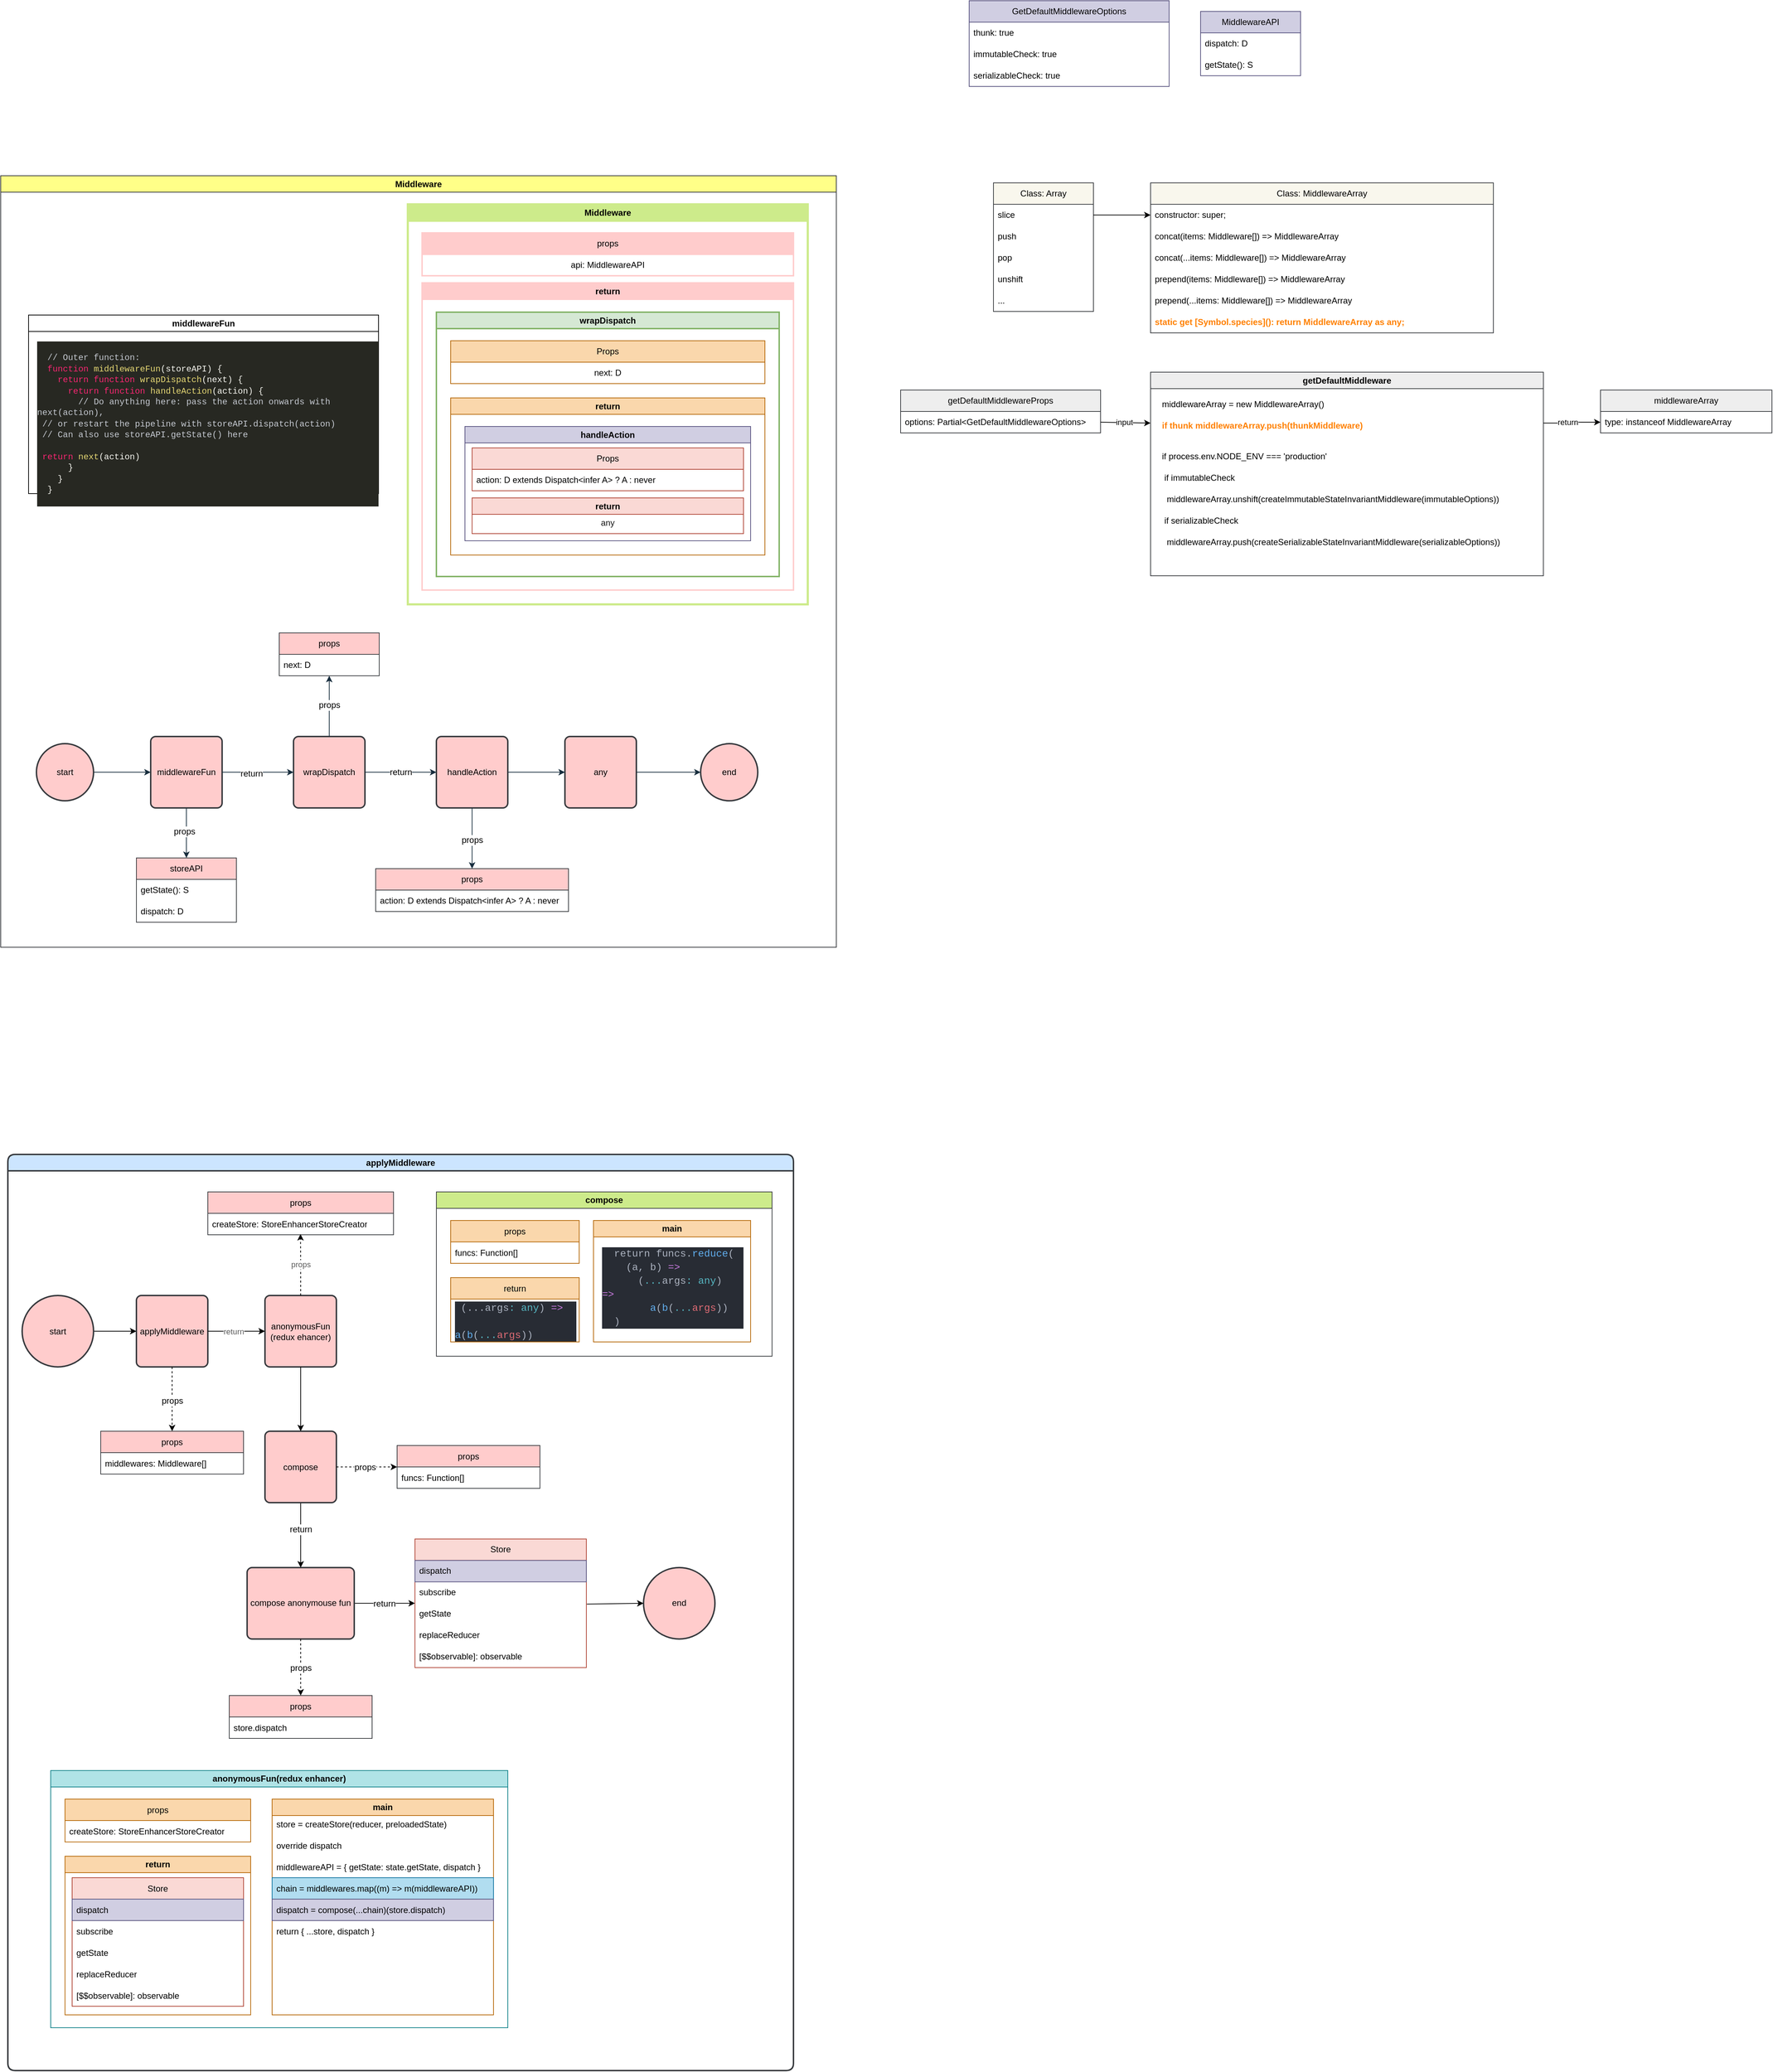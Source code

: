 <mxfile version="20.8.13" type="github">
  <diagram name="第 1 页" id="Je5M9p50dfMenlb4uafC">
    <mxGraphModel dx="4798" dy="4466" grid="1" gridSize="10" guides="1" tooltips="1" connect="1" arrows="1" fold="1" page="1" pageScale="1" pageWidth="827" pageHeight="1169" math="0" shadow="0">
      <root>
        <mxCell id="0" />
        <mxCell id="1" parent="0" />
        <mxCell id="uOk9SfMnvMUk-7f9dFpr-8" value="Class: MiddlewareArray" style="swimlane;fontStyle=0;childLayout=stackLayout;horizontal=1;startSize=30;horizontalStack=0;resizeParent=1;resizeParentMax=0;resizeLast=0;collapsible=1;marginBottom=0;whiteSpace=wrap;html=1;fillColor=#f9f7ed;strokeColor=#36393d;" vertex="1" parent="1">
          <mxGeometry x="-160" y="210" width="480" height="210" as="geometry">
            <mxRectangle x="420" y="400" width="60" height="30" as="alternateBounds" />
          </mxGeometry>
        </mxCell>
        <mxCell id="uOk9SfMnvMUk-7f9dFpr-9" value="constructor: super;" style="text;strokeColor=none;fillColor=none;align=left;verticalAlign=middle;spacingLeft=4;spacingRight=4;overflow=hidden;points=[[0,0.5],[1,0.5]];portConstraint=eastwest;rotatable=0;whiteSpace=wrap;html=1;" vertex="1" parent="uOk9SfMnvMUk-7f9dFpr-8">
          <mxGeometry y="30" width="480" height="30" as="geometry" />
        </mxCell>
        <mxCell id="uOk9SfMnvMUk-7f9dFpr-31" value="concat(items: Middleware[]) =&amp;gt; MiddlewareArray" style="text;strokeColor=none;fillColor=none;align=left;verticalAlign=middle;spacingLeft=4;spacingRight=4;overflow=hidden;points=[[0,0.5],[1,0.5]];portConstraint=eastwest;rotatable=0;whiteSpace=wrap;html=1;" vertex="1" parent="uOk9SfMnvMUk-7f9dFpr-8">
          <mxGeometry y="60" width="480" height="30" as="geometry" />
        </mxCell>
        <mxCell id="uOk9SfMnvMUk-7f9dFpr-30" value="concat(...items: Middleware[]) =&amp;gt; MiddlewareArray" style="text;strokeColor=none;fillColor=none;align=left;verticalAlign=middle;spacingLeft=4;spacingRight=4;overflow=hidden;points=[[0,0.5],[1,0.5]];portConstraint=eastwest;rotatable=0;whiteSpace=wrap;html=1;" vertex="1" parent="uOk9SfMnvMUk-7f9dFpr-8">
          <mxGeometry y="90" width="480" height="30" as="geometry" />
        </mxCell>
        <mxCell id="uOk9SfMnvMUk-7f9dFpr-28" value="prepend(items: Middleware[]) =&amp;gt; MiddlewareArray" style="text;strokeColor=none;fillColor=none;align=left;verticalAlign=middle;spacingLeft=4;spacingRight=4;overflow=hidden;points=[[0,0.5],[1,0.5]];portConstraint=eastwest;rotatable=0;whiteSpace=wrap;html=1;" vertex="1" parent="uOk9SfMnvMUk-7f9dFpr-8">
          <mxGeometry y="120" width="480" height="30" as="geometry" />
        </mxCell>
        <mxCell id="uOk9SfMnvMUk-7f9dFpr-27" value="prepend(...items: Middleware[]) =&amp;gt; MiddlewareArray" style="text;strokeColor=none;fillColor=none;align=left;verticalAlign=middle;spacingLeft=4;spacingRight=4;overflow=hidden;points=[[0,0.5],[1,0.5]];portConstraint=eastwest;rotatable=0;whiteSpace=wrap;html=1;" vertex="1" parent="uOk9SfMnvMUk-7f9dFpr-8">
          <mxGeometry y="150" width="480" height="30" as="geometry" />
        </mxCell>
        <mxCell id="uOk9SfMnvMUk-7f9dFpr-50" value="static get [Symbol.species](): return MiddlewareArray as any;" style="text;strokeColor=none;fillColor=none;align=left;verticalAlign=middle;spacingLeft=4;spacingRight=4;overflow=hidden;points=[[0,0.5],[1,0.5]];portConstraint=eastwest;rotatable=0;whiteSpace=wrap;html=1;fontColor=#FF8000;fontStyle=1" vertex="1" parent="uOk9SfMnvMUk-7f9dFpr-8">
          <mxGeometry y="180" width="480" height="30" as="geometry" />
        </mxCell>
        <mxCell id="uOk9SfMnvMUk-7f9dFpr-16" value="Class: Array" style="swimlane;fontStyle=0;childLayout=stackLayout;horizontal=1;startSize=30;horizontalStack=0;resizeParent=1;resizeParentMax=0;resizeLast=0;collapsible=1;marginBottom=0;whiteSpace=wrap;html=1;fillColor=#f9f7ed;strokeColor=#36393d;" vertex="1" parent="1">
          <mxGeometry x="-380" y="210" width="140" height="180" as="geometry" />
        </mxCell>
        <mxCell id="uOk9SfMnvMUk-7f9dFpr-17" value="slice" style="text;strokeColor=none;fillColor=none;align=left;verticalAlign=middle;spacingLeft=4;spacingRight=4;overflow=hidden;points=[[0,0.5],[1,0.5]];portConstraint=eastwest;rotatable=0;whiteSpace=wrap;html=1;" vertex="1" parent="uOk9SfMnvMUk-7f9dFpr-16">
          <mxGeometry y="30" width="140" height="30" as="geometry" />
        </mxCell>
        <mxCell id="uOk9SfMnvMUk-7f9dFpr-18" value="push" style="text;strokeColor=none;fillColor=none;align=left;verticalAlign=middle;spacingLeft=4;spacingRight=4;overflow=hidden;points=[[0,0.5],[1,0.5]];portConstraint=eastwest;rotatable=0;whiteSpace=wrap;html=1;" vertex="1" parent="uOk9SfMnvMUk-7f9dFpr-16">
          <mxGeometry y="60" width="140" height="30" as="geometry" />
        </mxCell>
        <mxCell id="uOk9SfMnvMUk-7f9dFpr-19" value="pop" style="text;strokeColor=none;fillColor=none;align=left;verticalAlign=middle;spacingLeft=4;spacingRight=4;overflow=hidden;points=[[0,0.5],[1,0.5]];portConstraint=eastwest;rotatable=0;whiteSpace=wrap;html=1;" vertex="1" parent="uOk9SfMnvMUk-7f9dFpr-16">
          <mxGeometry y="90" width="140" height="30" as="geometry" />
        </mxCell>
        <mxCell id="uOk9SfMnvMUk-7f9dFpr-20" value="unshift" style="text;strokeColor=none;fillColor=none;align=left;verticalAlign=middle;spacingLeft=4;spacingRight=4;overflow=hidden;points=[[0,0.5],[1,0.5]];portConstraint=eastwest;rotatable=0;whiteSpace=wrap;html=1;" vertex="1" parent="uOk9SfMnvMUk-7f9dFpr-16">
          <mxGeometry y="120" width="140" height="30" as="geometry" />
        </mxCell>
        <mxCell id="uOk9SfMnvMUk-7f9dFpr-21" value="..." style="text;strokeColor=none;fillColor=none;align=left;verticalAlign=middle;spacingLeft=4;spacingRight=4;overflow=hidden;points=[[0,0.5],[1,0.5]];portConstraint=eastwest;rotatable=0;whiteSpace=wrap;html=1;" vertex="1" parent="uOk9SfMnvMUk-7f9dFpr-16">
          <mxGeometry y="150" width="140" height="30" as="geometry" />
        </mxCell>
        <mxCell id="uOk9SfMnvMUk-7f9dFpr-22" style="edgeStyle=orthogonalEdgeStyle;rounded=0;orthogonalLoop=1;jettySize=auto;html=1;entryX=0;entryY=0.5;entryDx=0;entryDy=0;" edge="1" parent="1" source="uOk9SfMnvMUk-7f9dFpr-17" target="uOk9SfMnvMUk-7f9dFpr-9">
          <mxGeometry relative="1" as="geometry" />
        </mxCell>
        <mxCell id="uOk9SfMnvMUk-7f9dFpr-41" value="MiddlewareAPI" style="swimlane;fontStyle=0;childLayout=stackLayout;horizontal=1;startSize=30;horizontalStack=0;resizeParent=1;resizeParentMax=0;resizeLast=0;collapsible=1;marginBottom=0;whiteSpace=wrap;html=1;fillColor=#d0cee2;strokeColor=#56517e;" vertex="1" parent="1">
          <mxGeometry x="-90" y="-30" width="140" height="90" as="geometry" />
        </mxCell>
        <mxCell id="uOk9SfMnvMUk-7f9dFpr-42" value="dispatch: D" style="text;strokeColor=none;fillColor=none;align=left;verticalAlign=middle;spacingLeft=4;spacingRight=4;overflow=hidden;points=[[0,0.5],[1,0.5]];portConstraint=eastwest;rotatable=0;whiteSpace=wrap;html=1;" vertex="1" parent="uOk9SfMnvMUk-7f9dFpr-41">
          <mxGeometry y="30" width="140" height="30" as="geometry" />
        </mxCell>
        <mxCell id="uOk9SfMnvMUk-7f9dFpr-43" value="getState(): S" style="text;strokeColor=none;fillColor=none;align=left;verticalAlign=middle;spacingLeft=4;spacingRight=4;overflow=hidden;points=[[0,0.5],[1,0.5]];portConstraint=eastwest;rotatable=0;whiteSpace=wrap;html=1;" vertex="1" parent="uOk9SfMnvMUk-7f9dFpr-41">
          <mxGeometry y="60" width="140" height="30" as="geometry" />
        </mxCell>
        <mxCell id="uOk9SfMnvMUk-7f9dFpr-51" value="getDefaultMiddleware" style="swimlane;whiteSpace=wrap;html=1;strokeColor=#36393d;fillColor=#eeeeee;" vertex="1" parent="1">
          <mxGeometry x="-160" y="475" width="550" height="285" as="geometry" />
        </mxCell>
        <mxCell id="uOk9SfMnvMUk-7f9dFpr-52" value="&lt;span style=&quot;font-weight: normal;&quot;&gt;&lt;font color=&quot;#000000&quot;&gt;middlewareArray = new MiddlewareArray()&lt;/font&gt;&lt;/span&gt;" style="text;strokeColor=none;fillColor=none;align=left;verticalAlign=middle;spacingLeft=4;spacingRight=4;overflow=hidden;points=[[0,0.5],[1,0.5]];portConstraint=eastwest;rotatable=0;whiteSpace=wrap;html=1;fontColor=#FF0000;fontStyle=1" vertex="1" parent="uOk9SfMnvMUk-7f9dFpr-51">
          <mxGeometry x="10" y="30" width="350" height="30" as="geometry" />
        </mxCell>
        <mxCell id="uOk9SfMnvMUk-7f9dFpr-53" value="if thunk middlewareArray.push(thunkMiddleware)" style="text;strokeColor=none;fillColor=none;align=left;verticalAlign=middle;spacingLeft=4;spacingRight=4;overflow=hidden;points=[[0,0.5],[1,0.5]];portConstraint=eastwest;rotatable=0;whiteSpace=wrap;html=1;fontStyle=1;fontColor=#FF8000;" vertex="1" parent="uOk9SfMnvMUk-7f9dFpr-51">
          <mxGeometry x="10" y="60" width="330" height="30" as="geometry" />
        </mxCell>
        <mxCell id="uOk9SfMnvMUk-7f9dFpr-54" value="&lt;p style=&quot;line-height: 150%;&quot;&gt;if process.env.NODE_ENV === &#39;production&#39;&lt;/p&gt;&lt;p style=&quot;line-height: 150%;&quot;&gt;&lt;span style=&quot;white-space: pre;&quot;&gt;	&lt;/span&gt;if immutableCheck&lt;br&gt;&lt;/p&gt;&lt;p style=&quot;line-height: 150%;&quot;&gt;&lt;span style=&quot;white-space: pre;&quot;&gt;	&lt;/span&gt;&lt;span style=&quot;white-space: pre;&quot;&gt;	&lt;/span&gt;middlewareArray.unshift(createImmutableStateInvariantMiddleware(immutableOptions))&lt;br&gt;&lt;/p&gt;&lt;p style=&quot;line-height: 150%;&quot;&gt;&lt;span style=&quot;white-space: pre;&quot;&gt;	&lt;/span&gt;if serializableCheck&lt;br&gt;&lt;/p&gt;&lt;p style=&quot;line-height: 150%;&quot;&gt;&lt;span style=&quot;white-space: pre;&quot;&gt;	&lt;/span&gt;&lt;span style=&quot;white-space: pre;&quot;&gt;	&lt;/span&gt;middlewareArray.push(createSerializableStateInvariantMiddleware(serializableOptions))&lt;br&gt;&lt;/p&gt;" style="text;strokeColor=none;fillColor=none;align=left;verticalAlign=top;spacingLeft=4;spacingRight=4;overflow=hidden;points=[[0,0.5],[1,0.5]];portConstraint=eastwest;rotatable=0;whiteSpace=wrap;html=1;labelBackgroundColor=default;" vertex="1" parent="uOk9SfMnvMUk-7f9dFpr-51">
          <mxGeometry x="10" y="90" width="530" height="180" as="geometry" />
        </mxCell>
        <mxCell id="uOk9SfMnvMUk-7f9dFpr-58" value="getDefaultMiddlewareProps" style="swimlane;fontStyle=0;childLayout=stackLayout;horizontal=1;startSize=30;horizontalStack=0;resizeParent=1;resizeParentMax=0;resizeLast=0;collapsible=1;marginBottom=0;whiteSpace=wrap;html=1;fillColor=#eeeeee;strokeColor=#36393d;" vertex="1" parent="1">
          <mxGeometry x="-510" y="500" width="280" height="60" as="geometry">
            <mxRectangle x="420" y="400" width="60" height="30" as="alternateBounds" />
          </mxGeometry>
        </mxCell>
        <mxCell id="uOk9SfMnvMUk-7f9dFpr-59" value="options: Partial&amp;lt;GetDefaultMiddlewareOptions&amp;gt;" style="text;strokeColor=none;fillColor=none;align=left;verticalAlign=middle;spacingLeft=4;spacingRight=4;overflow=hidden;points=[[0,0.5],[1,0.5]];portConstraint=eastwest;rotatable=0;whiteSpace=wrap;html=1;" vertex="1" parent="uOk9SfMnvMUk-7f9dFpr-58">
          <mxGeometry y="30" width="280" height="30" as="geometry" />
        </mxCell>
        <mxCell id="uOk9SfMnvMUk-7f9dFpr-60" value="middlewareArray" style="swimlane;fontStyle=0;childLayout=stackLayout;horizontal=1;startSize=30;horizontalStack=0;resizeParent=1;resizeParentMax=0;resizeLast=0;collapsible=1;marginBottom=0;whiteSpace=wrap;html=1;fillColor=#eeeeee;strokeColor=#36393d;" vertex="1" parent="1">
          <mxGeometry x="470" y="500" width="240" height="60" as="geometry">
            <mxRectangle x="420" y="400" width="60" height="30" as="alternateBounds" />
          </mxGeometry>
        </mxCell>
        <mxCell id="uOk9SfMnvMUk-7f9dFpr-61" value="type: instanceof MiddlewareArray" style="text;strokeColor=none;fillColor=none;align=left;verticalAlign=middle;spacingLeft=4;spacingRight=4;overflow=hidden;points=[[0,0.5],[1,0.5]];portConstraint=eastwest;rotatable=0;whiteSpace=wrap;html=1;" vertex="1" parent="uOk9SfMnvMUk-7f9dFpr-60">
          <mxGeometry y="30" width="240" height="30" as="geometry" />
        </mxCell>
        <mxCell id="uOk9SfMnvMUk-7f9dFpr-62" value="" style="endArrow=classic;html=1;rounded=0;exitX=1;exitY=0.5;exitDx=0;exitDy=0;entryX=0;entryY=0.25;entryDx=0;entryDy=0;" edge="1" parent="1" source="uOk9SfMnvMUk-7f9dFpr-59" target="uOk9SfMnvMUk-7f9dFpr-51">
          <mxGeometry width="50" height="50" relative="1" as="geometry">
            <mxPoint x="-220" y="435" as="sourcePoint" />
            <mxPoint x="-168.32" y="515.66" as="targetPoint" />
          </mxGeometry>
        </mxCell>
        <mxCell id="uOk9SfMnvMUk-7f9dFpr-63" value="input" style="edgeLabel;html=1;align=center;verticalAlign=middle;resizable=0;points=[];" vertex="1" connectable="0" parent="uOk9SfMnvMUk-7f9dFpr-62">
          <mxGeometry x="-0.286" y="-1" relative="1" as="geometry">
            <mxPoint x="8" y="-2" as="offset" />
          </mxGeometry>
        </mxCell>
        <mxCell id="uOk9SfMnvMUk-7f9dFpr-64" value="" style="edgeStyle=orthogonalEdgeStyle;rounded=0;orthogonalLoop=1;jettySize=auto;html=1;entryX=0;entryY=0.5;entryDx=0;entryDy=0;exitX=1;exitY=0.25;exitDx=0;exitDy=0;" edge="1" parent="1" source="uOk9SfMnvMUk-7f9dFpr-51" target="uOk9SfMnvMUk-7f9dFpr-61">
          <mxGeometry relative="1" as="geometry">
            <mxPoint x="240" y="207.5" as="sourcePoint" />
            <mxPoint x="310.28" y="206.68" as="targetPoint" />
          </mxGeometry>
        </mxCell>
        <mxCell id="uOk9SfMnvMUk-7f9dFpr-65" value="return" style="edgeLabel;html=1;align=center;verticalAlign=middle;resizable=0;points=[];" vertex="1" connectable="0" parent="uOk9SfMnvMUk-7f9dFpr-64">
          <mxGeometry x="-0.283" relative="1" as="geometry">
            <mxPoint x="5" y="-2" as="offset" />
          </mxGeometry>
        </mxCell>
        <mxCell id="uOk9SfMnvMUk-7f9dFpr-66" value="GetDefaultMiddlewareOptions" style="swimlane;fontStyle=0;childLayout=stackLayout;horizontal=1;startSize=30;horizontalStack=0;resizeParent=1;resizeParentMax=0;resizeLast=0;collapsible=1;marginBottom=0;whiteSpace=wrap;html=1;fillColor=#d0cee2;strokeColor=#56517e;" vertex="1" parent="1">
          <mxGeometry x="-414" y="-45" width="280" height="120" as="geometry">
            <mxRectangle x="420" y="400" width="60" height="30" as="alternateBounds" />
          </mxGeometry>
        </mxCell>
        <mxCell id="uOk9SfMnvMUk-7f9dFpr-67" value="thunk: true" style="text;strokeColor=none;fillColor=none;align=left;verticalAlign=middle;spacingLeft=4;spacingRight=4;overflow=hidden;points=[[0,0.5],[1,0.5]];portConstraint=eastwest;rotatable=0;whiteSpace=wrap;html=1;" vertex="1" parent="uOk9SfMnvMUk-7f9dFpr-66">
          <mxGeometry y="30" width="280" height="30" as="geometry" />
        </mxCell>
        <mxCell id="uOk9SfMnvMUk-7f9dFpr-69" value="immutableCheck: true" style="text;strokeColor=none;fillColor=none;align=left;verticalAlign=middle;spacingLeft=4;spacingRight=4;overflow=hidden;points=[[0,0.5],[1,0.5]];portConstraint=eastwest;rotatable=0;whiteSpace=wrap;html=1;" vertex="1" parent="uOk9SfMnvMUk-7f9dFpr-66">
          <mxGeometry y="60" width="280" height="30" as="geometry" />
        </mxCell>
        <mxCell id="uOk9SfMnvMUk-7f9dFpr-70" value="serializableCheck: true" style="text;strokeColor=none;fillColor=none;align=left;verticalAlign=middle;spacingLeft=4;spacingRight=4;overflow=hidden;points=[[0,0.5],[1,0.5]];portConstraint=eastwest;rotatable=0;whiteSpace=wrap;html=1;" vertex="1" parent="uOk9SfMnvMUk-7f9dFpr-66">
          <mxGeometry y="90" width="280" height="30" as="geometry" />
        </mxCell>
        <mxCell id="uOk9SfMnvMUk-7f9dFpr-245" value="Middleware" style="swimlane;whiteSpace=wrap;html=1;labelBackgroundColor=none;fontFamily=Helvetica;fontSize=12;startSize=23;fillColor=#ffff88;strokeColor=#36393d;" vertex="1" parent="1">
          <mxGeometry x="-1770" y="200" width="1170" height="1080" as="geometry" />
        </mxCell>
        <mxCell id="uOk9SfMnvMUk-7f9dFpr-83" value="middlewareFun" style="swimlane;whiteSpace=wrap;html=1;labelBackgroundColor=none;fontColor=#000000;" vertex="1" parent="uOk9SfMnvMUk-7f9dFpr-245">
          <mxGeometry x="39" y="195" width="490" height="250" as="geometry" />
        </mxCell>
        <mxCell id="uOk9SfMnvMUk-7f9dFpr-85" value="&lt;div style=&quot;font-size: 12px;&quot;&gt;&lt;span style=&quot;color: rgb(198, 202, 210); font-family: SFMono-Regular, Menlo, Monaco, Consolas, &amp;quot;Liberation Mono&amp;quot;, &amp;quot;Courier New&amp;quot;, monospace; font-size: 12px;&quot;&gt;&amp;nbsp;&amp;nbsp;&lt;/span&gt;&lt;/div&gt;&lt;div style=&quot;font-size: 12px;&quot;&gt;&lt;span style=&quot;color: rgb(198, 202, 210); font-family: SFMono-Regular, Menlo, Monaco, Consolas, &amp;quot;Liberation Mono&amp;quot;, &amp;quot;Courier New&amp;quot;, monospace; font-size: 12px;&quot;&gt;&amp;nbsp; // Outer function:&lt;/span&gt;&lt;br style=&quot;font-size: 12px;&quot;&gt;&lt;/div&gt;&lt;div style=&quot;font-size: 12px;&quot;&gt;&lt;span style=&quot;box-sizing: border-box; font-family: SFMono-Regular, Menlo, Monaco, Consolas, &amp;quot;Liberation Mono&amp;quot;, &amp;quot;Courier New&amp;quot;, monospace; font-size: 12px;&quot; class=&quot;token-line&quot;&gt;&lt;font color=&quot;#f8f8f2&quot;&gt;&lt;span style=&quot;box-sizing: border-box; font-size: 12px;&quot; class=&quot;token plain&quot;&gt;&lt;/span&gt;&lt;/font&gt;&lt;span style=&quot;color: rgb(249, 38, 114); box-sizing: border-box; font-size: 12px;&quot; class=&quot;token keyword&quot;&gt;&amp;nbsp; function&lt;/span&gt;&lt;span style=&quot;box-sizing: border-box; font-size: 12px;&quot; class=&quot;token plain&quot;&gt;&lt;font color=&quot;#f8f8f2&quot;&gt;&amp;nbsp;&lt;/font&gt;&lt;font color=&quot;#e6d874&quot;&gt;middlewareFun&lt;/font&gt;&lt;/span&gt;&lt;span style=&quot;color: rgb(248, 248, 242); box-sizing: border-box; font-size: 12px;&quot; class=&quot;token punctuation&quot;&gt;(&lt;/span&gt;&lt;span style=&quot;color: rgb(248, 248, 242); box-sizing: border-box; font-size: 12px;&quot; class=&quot;token parameter&quot;&gt;storeAPI&lt;/span&gt;&lt;span style=&quot;color: rgb(248, 248, 242); box-sizing: border-box; font-size: 12px;&quot; class=&quot;token punctuation&quot;&gt;)&lt;/span&gt;&lt;span style=&quot;color: rgb(248, 248, 242); box-sizing: border-box; font-size: 12px;&quot; class=&quot;token plain&quot;&gt; &lt;/span&gt;&lt;span style=&quot;color: rgb(248, 248, 242); box-sizing: border-box; font-size: 12px;&quot; class=&quot;token punctuation&quot;&gt;{&lt;/span&gt;&lt;font color=&quot;#f8f8f2&quot;&gt;&lt;span style=&quot;box-sizing: border-box; font-size: 12px;&quot; class=&quot;token plain&quot;&gt;&lt;/span&gt;&lt;/font&gt;&lt;br style=&quot;box-sizing: border-box; font-size: 12px;&quot;&gt;&lt;/span&gt;&lt;span style=&quot;box-sizing: border-box; color: rgb(248, 248, 242); font-family: SFMono-Regular, Menlo, Monaco, Consolas, &amp;quot;Liberation Mono&amp;quot;, &amp;quot;Courier New&amp;quot;, monospace; font-size: 12px;&quot; class=&quot;token-line&quot;&gt;&lt;span style=&quot;box-sizing: border-box; color: rgb(249, 38, 114); font-size: 12px;&quot; class=&quot;token keyword control-flow&quot;&gt;&amp;nbsp; &amp;nbsp; return&lt;/span&gt;&lt;span style=&quot;box-sizing: border-box; font-size: 12px;&quot; class=&quot;token plain&quot;&gt; &lt;/span&gt;&lt;span style=&quot;box-sizing: border-box; color: rgb(249, 38, 114); font-size: 12px;&quot; class=&quot;token keyword&quot;&gt;function&lt;/span&gt;&lt;span style=&quot;box-sizing: border-box; font-size: 12px;&quot; class=&quot;token plain&quot;&gt; &lt;/span&gt;&lt;span style=&quot;box-sizing: border-box; color: rgb(230, 216, 116); font-size: 12px;&quot; class=&quot;token function&quot;&gt;wrapDispatch&lt;/span&gt;&lt;span style=&quot;box-sizing: border-box; font-size: 12px;&quot; class=&quot;token punctuation&quot;&gt;(&lt;/span&gt;&lt;span style=&quot;box-sizing: border-box; font-size: 12px;&quot; class=&quot;token parameter&quot;&gt;next&lt;/span&gt;&lt;span style=&quot;box-sizing: border-box; font-size: 12px;&quot; class=&quot;token punctuation&quot;&gt;)&lt;/span&gt;&lt;span style=&quot;box-sizing: border-box; font-size: 12px;&quot; class=&quot;token plain&quot;&gt; &lt;/span&gt;&lt;span style=&quot;box-sizing: border-box; font-size: 12px;&quot; class=&quot;token punctuation&quot;&gt;{&lt;/span&gt;&lt;span style=&quot;box-sizing: border-box; font-size: 12px;&quot; class=&quot;token plain&quot;&gt;&lt;/span&gt;&lt;br style=&quot;box-sizing: border-box; font-size: 12px;&quot;&gt;&lt;/span&gt;&lt;span style=&quot;box-sizing: border-box; color: rgb(248, 248, 242); font-family: SFMono-Regular, Menlo, Monaco, Consolas, &amp;quot;Liberation Mono&amp;quot;, &amp;quot;Courier New&amp;quot;, monospace; font-size: 12px;&quot; class=&quot;token-line&quot;&gt;&lt;span style=&quot;box-sizing: border-box; color: rgb(249, 38, 114); font-size: 12px;&quot; class=&quot;token keyword control-flow&quot;&gt;&amp;nbsp; &amp;nbsp; &amp;nbsp; return&lt;/span&gt;&lt;span style=&quot;box-sizing: border-box; font-size: 12px;&quot; class=&quot;token plain&quot;&gt; &lt;/span&gt;&lt;span style=&quot;box-sizing: border-box; color: rgb(249, 38, 114); font-size: 12px;&quot; class=&quot;token keyword&quot;&gt;function&lt;/span&gt;&lt;span style=&quot;box-sizing: border-box; font-size: 12px;&quot; class=&quot;token plain&quot;&gt; &lt;/span&gt;&lt;span style=&quot;box-sizing: border-box; color: rgb(230, 216, 116); font-size: 12px;&quot; class=&quot;token function&quot;&gt;handleAction&lt;/span&gt;&lt;span style=&quot;box-sizing: border-box; font-size: 12px;&quot; class=&quot;token punctuation&quot;&gt;(&lt;/span&gt;&lt;span style=&quot;box-sizing: border-box; font-size: 12px;&quot; class=&quot;token parameter&quot;&gt;action&lt;/span&gt;&lt;span style=&quot;box-sizing: border-box; font-size: 12px;&quot; class=&quot;token punctuation&quot;&gt;)&lt;/span&gt;&lt;span style=&quot;box-sizing: border-box; font-size: 12px;&quot; class=&quot;token plain&quot;&gt; &lt;/span&gt;&lt;span style=&quot;box-sizing: border-box; font-size: 12px;&quot; class=&quot;token punctuation&quot;&gt;{&lt;/span&gt;&lt;span style=&quot;box-sizing: border-box; font-size: 12px;&quot; class=&quot;token plain&quot;&gt;&lt;/span&gt;&lt;br style=&quot;box-sizing: border-box; font-size: 12px;&quot;&gt;&lt;/span&gt;&lt;span style=&quot;box-sizing: border-box; color: rgb(248, 248, 242); font-family: SFMono-Regular, Menlo, Monaco, Consolas, &amp;quot;Liberation Mono&amp;quot;, &amp;quot;Courier New&amp;quot;, monospace; font-size: 12px;&quot; class=&quot;token-line&quot;&gt;&lt;span style=&quot;box-sizing: border-box; color: rgb(198, 202, 210); font-size: 12px;&quot; class=&quot;token comment&quot;&gt;&amp;nbsp; &amp;nbsp; &amp;nbsp; &amp;nbsp; // Do anything here: pass the action onwards with next(action),&lt;/span&gt;&lt;span style=&quot;box-sizing: border-box; font-size: 12px;&quot; class=&quot;token plain&quot;&gt;&lt;/span&gt;&lt;br style=&quot;box-sizing: border-box; font-size: 12px;&quot;&gt;&lt;/span&gt;&lt;span style=&quot;box-sizing: border-box; color: rgb(248, 248, 242); font-family: SFMono-Regular, Menlo, Monaco, Consolas, &amp;quot;Liberation Mono&amp;quot;, &amp;quot;Courier New&amp;quot;, monospace; font-size: 12px;&quot; class=&quot;token-line&quot;&gt;&lt;span style=&quot;box-sizing: border-box; font-size: 12px;&quot; class=&quot;token plain&quot;&gt;      &lt;/span&gt;&lt;span style=&quot;box-sizing: border-box; color: rgb(198, 202, 210); font-size: 12px;&quot; class=&quot;token comment&quot;&gt;&lt;span style=&quot;white-space: pre; font-size: 12px;&quot;&gt;	&lt;/span&gt;// or restart the pipeline with storeAPI.dispatch(action)&lt;/span&gt;&lt;span style=&quot;box-sizing: border-box; font-size: 12px;&quot; class=&quot;token plain&quot;&gt;&lt;/span&gt;&lt;br style=&quot;box-sizing: border-box; font-size: 12px;&quot;&gt;&lt;/span&gt;&lt;span style=&quot;box-sizing: border-box; color: rgb(248, 248, 242); font-family: SFMono-Regular, Menlo, Monaco, Consolas, &amp;quot;Liberation Mono&amp;quot;, &amp;quot;Courier New&amp;quot;, monospace; font-size: 12px;&quot; class=&quot;token-line&quot;&gt;&lt;span style=&quot;box-sizing: border-box; font-size: 12px;&quot; class=&quot;token plain&quot;&gt;      &lt;/span&gt;&lt;span style=&quot;box-sizing: border-box; color: rgb(198, 202, 210); font-size: 12px;&quot; class=&quot;token comment&quot;&gt;&lt;span style=&quot;white-space: pre; font-size: 12px;&quot;&gt;	&lt;/span&gt;// Can also use storeAPI.getState() here&lt;/span&gt;&lt;span style=&quot;box-sizing: border-box; font-size: 12px;&quot; class=&quot;token plain&quot;&gt;&lt;/span&gt;&lt;br style=&quot;box-sizing: border-box; font-size: 12px;&quot;&gt;&lt;/span&gt;&lt;span style=&quot;box-sizing: border-box; color: rgb(248, 248, 242); font-family: SFMono-Regular, Menlo, Monaco, Consolas, &amp;quot;Liberation Mono&amp;quot;, &amp;quot;Courier New&amp;quot;, monospace; font-size: 12px;&quot; class=&quot;token-line&quot;&gt;&lt;span style=&quot;box-sizing: border-box; display: inline-block; font-size: 12px;&quot; class=&quot;token plain&quot;&gt;&lt;/span&gt;&lt;br style=&quot;box-sizing: border-box; font-size: 12px;&quot;&gt;&lt;/span&gt;&lt;span style=&quot;box-sizing: border-box; color: rgb(248, 248, 242); font-family: SFMono-Regular, Menlo, Monaco, Consolas, &amp;quot;Liberation Mono&amp;quot;, &amp;quot;Courier New&amp;quot;, monospace; font-size: 12px;&quot; class=&quot;token-line&quot;&gt;&lt;span style=&quot;box-sizing: border-box; font-size: 12px;&quot; class=&quot;token plain&quot;&gt;      &lt;/span&gt;&lt;span style=&quot;box-sizing: border-box; color: rgb(249, 38, 114); font-size: 12px;&quot; class=&quot;token keyword control-flow&quot;&gt;&lt;span style=&quot;white-space: pre; font-size: 12px;&quot;&gt;	&lt;/span&gt;return&lt;/span&gt;&lt;span style=&quot;box-sizing: border-box; font-size: 12px;&quot; class=&quot;token plain&quot;&gt; &lt;/span&gt;&lt;span style=&quot;box-sizing: border-box; color: rgb(230, 216, 116); font-size: 12px;&quot; class=&quot;token function&quot;&gt;next&lt;/span&gt;&lt;span style=&quot;box-sizing: border-box; font-size: 12px;&quot; class=&quot;token punctuation&quot;&gt;(&lt;/span&gt;&lt;span style=&quot;box-sizing: border-box; font-size: 12px;&quot; class=&quot;token plain&quot;&gt;action&lt;/span&gt;&lt;span style=&quot;box-sizing: border-box; font-size: 12px;&quot; class=&quot;token punctuation&quot;&gt;)&lt;/span&gt;&lt;/span&gt;&lt;/div&gt;&lt;div style=&quot;font-size: 12px;&quot;&gt;&lt;span style=&quot;box-sizing: border-box; color: rgb(248, 248, 242); font-family: SFMono-Regular, Menlo, Monaco, Consolas, &amp;quot;Liberation Mono&amp;quot;, &amp;quot;Courier New&amp;quot;, monospace; font-size: 12px;&quot; class=&quot;token-line&quot;&gt;&lt;span style=&quot;box-sizing: border-box; font-size: 12px;&quot; class=&quot;token punctuation&quot;&gt;&amp;nbsp; &amp;nbsp; &amp;nbsp; }&lt;/span&gt;&lt;span style=&quot;box-sizing: border-box; font-size: 12px;&quot; class=&quot;token plain&quot;&gt;&lt;/span&gt;&lt;br style=&quot;box-sizing: border-box; font-size: 12px;&quot;&gt;&lt;/span&gt;&lt;span style=&quot;box-sizing: border-box; color: rgb(248, 248, 242); font-family: SFMono-Regular, Menlo, Monaco, Consolas, &amp;quot;Liberation Mono&amp;quot;, &amp;quot;Courier New&amp;quot;, monospace; font-size: 12px;&quot; class=&quot;token-line&quot;&gt;&lt;span style=&quot;box-sizing: border-box; font-size: 12px;&quot; class=&quot;token punctuation&quot;&gt;&amp;nbsp; &amp;nbsp; }&lt;/span&gt;&lt;span style=&quot;box-sizing: border-box; font-size: 12px;&quot; class=&quot;token plain&quot;&gt;&lt;/span&gt;&lt;br style=&quot;box-sizing: border-box; font-size: 12px;&quot;&gt;&lt;/span&gt;&lt;span style=&quot;box-sizing: border-box; color: rgb(248, 248, 242); font-family: SFMono-Regular, Menlo, Monaco, Consolas, &amp;quot;Liberation Mono&amp;quot;, &amp;quot;Courier New&amp;quot;, monospace; font-size: 12px;&quot; class=&quot;token-line&quot;&gt;&lt;span style=&quot;box-sizing: border-box; font-size: 12px;&quot; class=&quot;token plain&quot;&gt;&lt;/span&gt;&lt;span style=&quot;box-sizing: border-box; font-size: 12px;&quot; class=&quot;token punctuation&quot;&gt;&amp;nbsp; }&lt;/span&gt;&lt;/span&gt;&lt;br style=&quot;font-size: 12px;&quot;&gt;&lt;/div&gt;&lt;div style=&quot;font-size: 12px;&quot;&gt;&lt;span style=&quot;box-sizing: border-box; color: rgb(248, 248, 242); font-family: SFMono-Regular, Menlo, Monaco, Consolas, &amp;quot;Liberation Mono&amp;quot;, &amp;quot;Courier New&amp;quot;, monospace; font-size: 12px;&quot; class=&quot;token-line&quot;&gt;&lt;span style=&quot;box-sizing: border-box; font-size: 12px;&quot; class=&quot;token punctuation&quot;&gt;&lt;br&gt;&lt;/span&gt;&lt;/span&gt;&lt;/div&gt;" style="text;html=1;strokeColor=none;fillColor=none;align=left;verticalAlign=top;whiteSpace=wrap;rounded=0;fontColor=#000000;labelBackgroundColor=#272822;fontSize=12;spacingTop=0;spacingLeft=0;labelBorderColor=none;" vertex="1" parent="uOk9SfMnvMUk-7f9dFpr-83">
          <mxGeometry x="10" y="30" width="480" height="220" as="geometry" />
        </mxCell>
        <mxCell id="uOk9SfMnvMUk-7f9dFpr-36" value="Middleware" style="swimlane;whiteSpace=wrap;html=1;fillColor=#cdeb8b;strokeColor=#cdeb8b;strokeWidth=3;" vertex="1" parent="uOk9SfMnvMUk-7f9dFpr-245">
          <mxGeometry x="570" y="40" width="560" height="560" as="geometry">
            <mxRectangle x="-1840" y="-30" width="110" height="30" as="alternateBounds" />
          </mxGeometry>
        </mxCell>
        <mxCell id="uOk9SfMnvMUk-7f9dFpr-37" value="props" style="swimlane;fontStyle=0;childLayout=stackLayout;horizontal=1;startSize=30;horizontalStack=0;resizeParent=1;resizeParentMax=0;resizeLast=0;collapsible=1;marginBottom=0;whiteSpace=wrap;html=1;fillColor=#ffcccc;strokeColor=#ffcccc;strokeWidth=2;" vertex="1" parent="uOk9SfMnvMUk-7f9dFpr-36">
          <mxGeometry x="20" y="40" width="520" height="60" as="geometry" />
        </mxCell>
        <mxCell id="uOk9SfMnvMUk-7f9dFpr-38" value="api: MiddlewareAPI" style="text;strokeColor=none;fillColor=none;align=center;verticalAlign=middle;spacingLeft=4;spacingRight=4;overflow=hidden;points=[[0,0.5],[1,0.5]];portConstraint=eastwest;rotatable=0;whiteSpace=wrap;html=1;" vertex="1" parent="uOk9SfMnvMUk-7f9dFpr-37">
          <mxGeometry y="30" width="520" height="30" as="geometry" />
        </mxCell>
        <mxCell id="uOk9SfMnvMUk-7f9dFpr-199" value="return" style="swimlane;whiteSpace=wrap;html=1;labelBackgroundColor=none;strokeColor=#ffcccc;fontFamily=Helvetica;fontSize=12;fontColor=default;startSize=23;fillColor=#ffcccc;strokeWidth=2;" vertex="1" parent="uOk9SfMnvMUk-7f9dFpr-36">
          <mxGeometry x="20" y="110" width="520" height="430" as="geometry" />
        </mxCell>
        <mxCell id="uOk9SfMnvMUk-7f9dFpr-178" value="wrapDispatch" style="swimlane;whiteSpace=wrap;html=1;labelBackgroundColor=none;strokeColor=#82b366;fillColor=#d5e8d4;swimlaneFillColor=default;strokeWidth=2;" vertex="1" parent="uOk9SfMnvMUk-7f9dFpr-199">
          <mxGeometry x="20" y="41" width="480" height="370" as="geometry" />
        </mxCell>
        <mxCell id="uOk9SfMnvMUk-7f9dFpr-182" value="Props" style="swimlane;fontStyle=0;childLayout=stackLayout;horizontal=1;startSize=30;horizontalStack=0;resizeParent=1;resizeParentMax=0;resizeLast=0;collapsible=1;marginBottom=0;whiteSpace=wrap;html=1;labelBackgroundColor=none;strokeColor=#b46504;fontFamily=Helvetica;fontSize=12;fillColor=#fad7ac;" vertex="1" parent="uOk9SfMnvMUk-7f9dFpr-178">
          <mxGeometry x="20" y="40" width="440" height="60" as="geometry" />
        </mxCell>
        <mxCell id="uOk9SfMnvMUk-7f9dFpr-183" value="next: D" style="text;strokeColor=none;fillColor=none;align=center;verticalAlign=middle;spacingLeft=4;spacingRight=4;overflow=hidden;points=[[0,0.5],[1,0.5]];portConstraint=eastwest;rotatable=0;whiteSpace=wrap;html=1;fontSize=12;fontFamily=Helvetica;fontColor=default;" vertex="1" parent="uOk9SfMnvMUk-7f9dFpr-182">
          <mxGeometry y="30" width="440" height="30" as="geometry" />
        </mxCell>
        <mxCell id="uOk9SfMnvMUk-7f9dFpr-189" value="return" style="swimlane;whiteSpace=wrap;html=1;labelBackgroundColor=none;strokeColor=#b46504;fillColor=#fad7ac;" vertex="1" parent="uOk9SfMnvMUk-7f9dFpr-178">
          <mxGeometry x="20" y="120" width="440" height="220" as="geometry" />
        </mxCell>
        <mxCell id="uOk9SfMnvMUk-7f9dFpr-193" value="handleAction" style="swimlane;whiteSpace=wrap;html=1;labelBackgroundColor=none;strokeColor=#56517e;fillColor=#d0cee2;startSize=23;" vertex="1" parent="uOk9SfMnvMUk-7f9dFpr-189">
          <mxGeometry x="20" y="40" width="400" height="160" as="geometry" />
        </mxCell>
        <mxCell id="uOk9SfMnvMUk-7f9dFpr-195" value="Props" style="swimlane;fontStyle=0;childLayout=stackLayout;horizontal=1;startSize=30;horizontalStack=0;resizeParent=1;resizeParentMax=0;resizeLast=0;collapsible=1;marginBottom=0;whiteSpace=wrap;html=1;labelBackgroundColor=none;strokeColor=#ae4132;fontFamily=Helvetica;fontSize=12;fillColor=#fad9d5;" vertex="1" parent="uOk9SfMnvMUk-7f9dFpr-193">
          <mxGeometry x="10" y="30" width="380" height="60" as="geometry" />
        </mxCell>
        <mxCell id="uOk9SfMnvMUk-7f9dFpr-196" value="action: D extends Dispatch&amp;lt;infer A&amp;gt; ? A : never" style="text;strokeColor=none;fillColor=none;align=left;verticalAlign=middle;spacingLeft=4;spacingRight=4;overflow=hidden;points=[[0,0.5],[1,0.5]];portConstraint=eastwest;rotatable=0;whiteSpace=wrap;html=1;fontSize=12;fontFamily=Helvetica;fontColor=default;" vertex="1" parent="uOk9SfMnvMUk-7f9dFpr-195">
          <mxGeometry y="30" width="380" height="30" as="geometry" />
        </mxCell>
        <mxCell id="uOk9SfMnvMUk-7f9dFpr-197" value="return" style="swimlane;whiteSpace=wrap;html=1;labelBackgroundColor=none;strokeColor=#ae4132;fillColor=#fad9d5;" vertex="1" parent="uOk9SfMnvMUk-7f9dFpr-193">
          <mxGeometry x="10" y="100" width="380" height="50" as="geometry" />
        </mxCell>
        <mxCell id="uOk9SfMnvMUk-7f9dFpr-198" value="any" style="text;html=1;strokeColor=none;fillColor=none;align=center;verticalAlign=middle;whiteSpace=wrap;rounded=0;fontColor=#1A1A1A;" vertex="1" parent="uOk9SfMnvMUk-7f9dFpr-197">
          <mxGeometry y="19" width="380" height="31" as="geometry" />
        </mxCell>
        <mxCell id="uOk9SfMnvMUk-7f9dFpr-201" value="middlewareFun" style="rounded=1;whiteSpace=wrap;html=1;absoluteArcSize=1;arcSize=14;strokeWidth=2;labelBackgroundColor=none;strokeColor=#36393d;fontFamily=Helvetica;fontSize=12;fontColor=default;startSize=23;fillColor=#ffcccc;" vertex="1" parent="uOk9SfMnvMUk-7f9dFpr-245">
          <mxGeometry x="210" y="785" width="100" height="100" as="geometry" />
        </mxCell>
        <mxCell id="uOk9SfMnvMUk-7f9dFpr-202" value="storeAPI" style="swimlane;fontStyle=0;childLayout=stackLayout;horizontal=1;startSize=30;horizontalStack=0;resizeParent=1;resizeParentMax=0;resizeLast=0;collapsible=1;marginBottom=0;whiteSpace=wrap;html=1;labelBackgroundColor=none;strokeColor=#36393d;fontFamily=Helvetica;fontSize=12;fontColor=default;fillColor=#ffcccc;" vertex="1" parent="uOk9SfMnvMUk-7f9dFpr-245">
          <mxGeometry x="190" y="955" width="140" height="90" as="geometry" />
        </mxCell>
        <mxCell id="uOk9SfMnvMUk-7f9dFpr-203" value="getState(): S" style="text;strokeColor=none;fillColor=none;align=left;verticalAlign=middle;spacingLeft=4;spacingRight=4;overflow=hidden;points=[[0,0.5],[1,0.5]];portConstraint=eastwest;rotatable=0;whiteSpace=wrap;html=1;fontSize=12;fontFamily=Helvetica;fontColor=default;" vertex="1" parent="uOk9SfMnvMUk-7f9dFpr-202">
          <mxGeometry y="30" width="140" height="30" as="geometry" />
        </mxCell>
        <mxCell id="uOk9SfMnvMUk-7f9dFpr-204" value="dispatch: D" style="text;strokeColor=none;fillColor=none;align=left;verticalAlign=middle;spacingLeft=4;spacingRight=4;overflow=hidden;points=[[0,0.5],[1,0.5]];portConstraint=eastwest;rotatable=0;whiteSpace=wrap;html=1;fontSize=12;fontFamily=Helvetica;fontColor=default;" vertex="1" parent="uOk9SfMnvMUk-7f9dFpr-202">
          <mxGeometry y="60" width="140" height="30" as="geometry" />
        </mxCell>
        <mxCell id="uOk9SfMnvMUk-7f9dFpr-234" style="edgeStyle=orthogonalEdgeStyle;rounded=0;orthogonalLoop=1;jettySize=auto;html=1;strokeColor=#182E3E;fontFamily=Helvetica;fontSize=12;fontColor=default;startSize=23;entryX=0.5;entryY=0;entryDx=0;entryDy=0;" edge="1" parent="uOk9SfMnvMUk-7f9dFpr-245" source="uOk9SfMnvMUk-7f9dFpr-201" target="uOk9SfMnvMUk-7f9dFpr-202">
          <mxGeometry relative="1" as="geometry">
            <mxPoint x="260" y="950" as="targetPoint" />
          </mxGeometry>
        </mxCell>
        <mxCell id="uOk9SfMnvMUk-7f9dFpr-209" value="wrapDispatch" style="rounded=1;whiteSpace=wrap;html=1;absoluteArcSize=1;arcSize=14;strokeWidth=2;labelBackgroundColor=none;strokeColor=#36393d;fontFamily=Helvetica;fontSize=12;fontColor=default;startSize=23;fillColor=#ffcccc;" vertex="1" parent="uOk9SfMnvMUk-7f9dFpr-245">
          <mxGeometry x="410" y="785" width="100" height="100" as="geometry" />
        </mxCell>
        <mxCell id="uOk9SfMnvMUk-7f9dFpr-210" value="" style="edgeStyle=orthogonalEdgeStyle;rounded=0;orthogonalLoop=1;jettySize=auto;html=1;strokeColor=#182E3E;fontFamily=Helvetica;fontSize=12;fontColor=default;startSize=23;" edge="1" parent="uOk9SfMnvMUk-7f9dFpr-245" source="uOk9SfMnvMUk-7f9dFpr-201" target="uOk9SfMnvMUk-7f9dFpr-209">
          <mxGeometry relative="1" as="geometry" />
        </mxCell>
        <mxCell id="uOk9SfMnvMUk-7f9dFpr-216" value="return" style="edgeLabel;html=1;align=center;verticalAlign=middle;resizable=0;points=[];fontSize=12;fontFamily=Helvetica;fontColor=default;" vertex="1" connectable="0" parent="uOk9SfMnvMUk-7f9dFpr-210">
          <mxGeometry x="-0.187" y="-2" relative="1" as="geometry">
            <mxPoint as="offset" />
          </mxGeometry>
        </mxCell>
        <mxCell id="uOk9SfMnvMUk-7f9dFpr-212" value="handleAction" style="rounded=1;whiteSpace=wrap;html=1;absoluteArcSize=1;arcSize=14;strokeWidth=2;labelBackgroundColor=none;strokeColor=#36393d;fontFamily=Helvetica;fontSize=12;fontColor=default;startSize=23;fillColor=#ffcccc;" vertex="1" parent="uOk9SfMnvMUk-7f9dFpr-245">
          <mxGeometry x="610" y="785" width="100" height="100" as="geometry" />
        </mxCell>
        <mxCell id="uOk9SfMnvMUk-7f9dFpr-213" value="" style="edgeStyle=orthogonalEdgeStyle;rounded=0;orthogonalLoop=1;jettySize=auto;html=1;strokeColor=#182E3E;fontFamily=Helvetica;fontSize=12;fontColor=default;startSize=23;" edge="1" parent="uOk9SfMnvMUk-7f9dFpr-245" source="uOk9SfMnvMUk-7f9dFpr-209" target="uOk9SfMnvMUk-7f9dFpr-212">
          <mxGeometry relative="1" as="geometry" />
        </mxCell>
        <mxCell id="uOk9SfMnvMUk-7f9dFpr-217" value="return" style="edgeLabel;html=1;align=center;verticalAlign=middle;resizable=0;points=[];fontSize=12;fontFamily=Helvetica;fontColor=default;" vertex="1" connectable="0" parent="uOk9SfMnvMUk-7f9dFpr-213">
          <mxGeometry x="0.234" relative="1" as="geometry">
            <mxPoint x="-12" as="offset" />
          </mxGeometry>
        </mxCell>
        <mxCell id="uOk9SfMnvMUk-7f9dFpr-218" value="props" style="swimlane;fontStyle=0;childLayout=stackLayout;horizontal=1;startSize=30;horizontalStack=0;resizeParent=1;resizeParentMax=0;resizeLast=0;collapsible=1;marginBottom=0;whiteSpace=wrap;html=1;labelBackgroundColor=none;strokeColor=#36393d;fontFamily=Helvetica;fontSize=12;fontColor=default;fillColor=#ffcccc;" vertex="1" parent="uOk9SfMnvMUk-7f9dFpr-245">
          <mxGeometry x="390" y="640" width="140" height="60" as="geometry" />
        </mxCell>
        <mxCell id="uOk9SfMnvMUk-7f9dFpr-219" value="next: D" style="text;strokeColor=none;fillColor=none;align=left;verticalAlign=middle;spacingLeft=4;spacingRight=4;overflow=hidden;points=[[0,0.5],[1,0.5]];portConstraint=eastwest;rotatable=0;whiteSpace=wrap;html=1;fontSize=12;fontFamily=Helvetica;fontColor=default;" vertex="1" parent="uOk9SfMnvMUk-7f9dFpr-218">
          <mxGeometry y="30" width="140" height="30" as="geometry" />
        </mxCell>
        <mxCell id="uOk9SfMnvMUk-7f9dFpr-222" style="edgeStyle=orthogonalEdgeStyle;rounded=0;orthogonalLoop=1;jettySize=auto;html=1;entryX=0.5;entryY=1;entryDx=0;entryDy=0;entryPerimeter=0;strokeColor=#182E3E;fontFamily=Helvetica;fontSize=12;fontColor=default;startSize=23;" edge="1" parent="uOk9SfMnvMUk-7f9dFpr-245" source="uOk9SfMnvMUk-7f9dFpr-209" target="uOk9SfMnvMUk-7f9dFpr-219">
          <mxGeometry relative="1" as="geometry" />
        </mxCell>
        <mxCell id="uOk9SfMnvMUk-7f9dFpr-223" value="props" style="edgeLabel;html=1;align=center;verticalAlign=middle;resizable=0;points=[];fontSize=12;fontFamily=Helvetica;fontColor=default;" vertex="1" connectable="0" parent="uOk9SfMnvMUk-7f9dFpr-222">
          <mxGeometry x="0.252" y="1" relative="1" as="geometry">
            <mxPoint x="1" y="9" as="offset" />
          </mxGeometry>
        </mxCell>
        <mxCell id="uOk9SfMnvMUk-7f9dFpr-224" value="props" style="swimlane;fontStyle=0;childLayout=stackLayout;horizontal=1;startSize=30;horizontalStack=0;resizeParent=1;resizeParentMax=0;resizeLast=0;collapsible=1;marginBottom=0;whiteSpace=wrap;html=1;labelBackgroundColor=none;strokeColor=#36393d;fontFamily=Helvetica;fontSize=12;fontColor=default;fillColor=#ffcccc;" vertex="1" parent="uOk9SfMnvMUk-7f9dFpr-245">
          <mxGeometry x="525" y="970" width="270" height="60" as="geometry" />
        </mxCell>
        <mxCell id="uOk9SfMnvMUk-7f9dFpr-225" value="action: D extends Dispatch&amp;lt;infer A&amp;gt; ? A : never" style="text;strokeColor=none;fillColor=none;align=left;verticalAlign=middle;spacingLeft=4;spacingRight=4;overflow=hidden;points=[[0,0.5],[1,0.5]];portConstraint=eastwest;rotatable=0;whiteSpace=wrap;html=1;fontSize=12;fontFamily=Helvetica;fontColor=default;" vertex="1" parent="uOk9SfMnvMUk-7f9dFpr-224">
          <mxGeometry y="30" width="270" height="30" as="geometry" />
        </mxCell>
        <mxCell id="uOk9SfMnvMUk-7f9dFpr-226" style="edgeStyle=orthogonalEdgeStyle;rounded=0;orthogonalLoop=1;jettySize=auto;html=1;strokeColor=#182E3E;fontFamily=Helvetica;fontSize=12;fontColor=default;startSize=23;" edge="1" parent="uOk9SfMnvMUk-7f9dFpr-245" source="uOk9SfMnvMUk-7f9dFpr-212" target="uOk9SfMnvMUk-7f9dFpr-224">
          <mxGeometry relative="1" as="geometry">
            <Array as="points">
              <mxPoint x="660" y="940" />
              <mxPoint x="660" y="940" />
            </Array>
          </mxGeometry>
        </mxCell>
        <mxCell id="uOk9SfMnvMUk-7f9dFpr-227" value="props" style="edgeLabel;html=1;align=center;verticalAlign=middle;resizable=0;points=[];fontSize=12;fontFamily=Helvetica;fontColor=default;" vertex="1" connectable="0" parent="uOk9SfMnvMUk-7f9dFpr-226">
          <mxGeometry x="0.233" y="2" relative="1" as="geometry">
            <mxPoint x="-2" y="-8" as="offset" />
          </mxGeometry>
        </mxCell>
        <mxCell id="uOk9SfMnvMUk-7f9dFpr-230" value="any" style="rounded=1;whiteSpace=wrap;html=1;absoluteArcSize=1;arcSize=14;strokeWidth=2;labelBackgroundColor=none;strokeColor=#36393d;fontFamily=Helvetica;fontSize=12;fontColor=default;startSize=23;fillColor=#ffcccc;" vertex="1" parent="uOk9SfMnvMUk-7f9dFpr-245">
          <mxGeometry x="790" y="785" width="100" height="100" as="geometry" />
        </mxCell>
        <mxCell id="uOk9SfMnvMUk-7f9dFpr-231" value="" style="edgeStyle=orthogonalEdgeStyle;rounded=0;orthogonalLoop=1;jettySize=auto;html=1;strokeColor=#182E3E;fontFamily=Helvetica;fontSize=12;fontColor=default;startSize=23;" edge="1" parent="uOk9SfMnvMUk-7f9dFpr-245" source="uOk9SfMnvMUk-7f9dFpr-212" target="uOk9SfMnvMUk-7f9dFpr-230">
          <mxGeometry relative="1" as="geometry" />
        </mxCell>
        <mxCell id="uOk9SfMnvMUk-7f9dFpr-232" value="end" style="ellipse;whiteSpace=wrap;html=1;fillColor=#ffcccc;strokeColor=#36393d;rounded=1;arcSize=14;strokeWidth=2;labelBackgroundColor=none;startSize=23;" vertex="1" parent="uOk9SfMnvMUk-7f9dFpr-245">
          <mxGeometry x="980" y="795" width="80" height="80" as="geometry" />
        </mxCell>
        <mxCell id="uOk9SfMnvMUk-7f9dFpr-233" value="" style="edgeStyle=orthogonalEdgeStyle;rounded=0;orthogonalLoop=1;jettySize=auto;html=1;strokeColor=#182E3E;fontFamily=Helvetica;fontSize=12;fontColor=default;startSize=23;" edge="1" parent="uOk9SfMnvMUk-7f9dFpr-245" source="uOk9SfMnvMUk-7f9dFpr-230" target="uOk9SfMnvMUk-7f9dFpr-232">
          <mxGeometry relative="1" as="geometry" />
        </mxCell>
        <mxCell id="uOk9SfMnvMUk-7f9dFpr-235" value="props" style="edgeLabel;html=1;align=center;verticalAlign=middle;resizable=0;points=[];fontSize=12;fontFamily=Helvetica;fontColor=default;" vertex="1" connectable="0" parent="uOk9SfMnvMUk-7f9dFpr-245">
          <mxGeometry x="670.053" y="939.632" as="geometry">
            <mxPoint x="-413" y="-22" as="offset" />
          </mxGeometry>
        </mxCell>
        <mxCell id="uOk9SfMnvMUk-7f9dFpr-237" style="edgeStyle=orthogonalEdgeStyle;rounded=0;orthogonalLoop=1;jettySize=auto;html=1;entryX=0;entryY=0.5;entryDx=0;entryDy=0;strokeColor=#182E3E;fontFamily=Helvetica;fontSize=12;fontColor=default;startSize=23;" edge="1" parent="uOk9SfMnvMUk-7f9dFpr-245" source="uOk9SfMnvMUk-7f9dFpr-236" target="uOk9SfMnvMUk-7f9dFpr-201">
          <mxGeometry relative="1" as="geometry" />
        </mxCell>
        <mxCell id="uOk9SfMnvMUk-7f9dFpr-236" value="start" style="ellipse;whiteSpace=wrap;html=1;fillColor=#ffcccc;strokeColor=#36393d;rounded=1;arcSize=14;strokeWidth=2;labelBackgroundColor=none;startSize=23;" vertex="1" parent="uOk9SfMnvMUk-7f9dFpr-245">
          <mxGeometry x="50" y="795" width="80" height="80" as="geometry" />
        </mxCell>
        <mxCell id="uOk9SfMnvMUk-7f9dFpr-311" value="applyMiddleware" style="swimlane;whiteSpace=wrap;html=1;rounded=1;labelBackgroundColor=none;strokeColor=#36393d;strokeWidth=2;fontFamily=Helvetica;fontSize=12;startSize=23;fillColor=#cce5ff;" vertex="1" parent="1">
          <mxGeometry x="-1760" y="1570" width="1100" height="1282.5" as="geometry" />
        </mxCell>
        <mxCell id="uOk9SfMnvMUk-7f9dFpr-246" value="applyMiddleware" style="rounded=1;whiteSpace=wrap;html=1;absoluteArcSize=1;arcSize=14;strokeWidth=2;labelBackgroundColor=none;strokeColor=#36393d;fontFamily=Helvetica;fontSize=12;fontColor=default;startSize=23;fillColor=#ffcccc;" vertex="1" parent="uOk9SfMnvMUk-7f9dFpr-311">
          <mxGeometry x="180" y="197.5" width="100" height="100" as="geometry" />
        </mxCell>
        <mxCell id="uOk9SfMnvMUk-7f9dFpr-247" value="props" style="swimlane;fontStyle=0;childLayout=stackLayout;horizontal=1;startSize=30;horizontalStack=0;resizeParent=1;resizeParentMax=0;resizeLast=0;collapsible=1;marginBottom=0;whiteSpace=wrap;html=1;labelBackgroundColor=none;strokeColor=#36393d;fontFamily=Helvetica;fontSize=12;fontColor=default;fillColor=#ffcccc;" vertex="1" parent="uOk9SfMnvMUk-7f9dFpr-311">
          <mxGeometry x="130" y="387.5" width="200" height="60" as="geometry" />
        </mxCell>
        <mxCell id="uOk9SfMnvMUk-7f9dFpr-248" value="middlewares: Middleware[]" style="text;strokeColor=none;fillColor=none;align=left;verticalAlign=middle;spacingLeft=4;spacingRight=4;overflow=hidden;points=[[0,0.5],[1,0.5]];portConstraint=eastwest;rotatable=0;whiteSpace=wrap;html=1;fontSize=12;fontFamily=Helvetica;fontColor=default;" vertex="1" parent="uOk9SfMnvMUk-7f9dFpr-247">
          <mxGeometry y="30" width="200" height="30" as="geometry" />
        </mxCell>
        <mxCell id="uOk9SfMnvMUk-7f9dFpr-252" style="edgeStyle=orthogonalEdgeStyle;rounded=0;orthogonalLoop=1;jettySize=auto;html=1;strokeColor=default;fontFamily=Helvetica;fontSize=12;fontColor=default;startSize=23;exitX=0.5;exitY=1;exitDx=0;exitDy=0;entryX=0.5;entryY=0;entryDx=0;entryDy=0;dashed=1;" edge="1" parent="uOk9SfMnvMUk-7f9dFpr-311" source="uOk9SfMnvMUk-7f9dFpr-246" target="uOk9SfMnvMUk-7f9dFpr-247">
          <mxGeometry relative="1" as="geometry">
            <mxPoint x="680" y="-157.5" as="sourcePoint" />
            <mxPoint x="680" y="-72.5" as="targetPoint" />
          </mxGeometry>
        </mxCell>
        <mxCell id="uOk9SfMnvMUk-7f9dFpr-253" value="props" style="edgeLabel;html=1;align=center;verticalAlign=middle;resizable=0;points=[];fontSize=12;fontFamily=Helvetica;fontColor=default;" vertex="1" connectable="0" parent="uOk9SfMnvMUk-7f9dFpr-252">
          <mxGeometry x="0.233" y="2" relative="1" as="geometry">
            <mxPoint x="-2" y="-8" as="offset" />
          </mxGeometry>
        </mxCell>
        <mxCell id="uOk9SfMnvMUk-7f9dFpr-254" value="anonymousFun&lt;br&gt;(redux ehancer)" style="rounded=1;whiteSpace=wrap;html=1;absoluteArcSize=1;arcSize=14;strokeWidth=2;labelBackgroundColor=none;strokeColor=#36393d;fontFamily=Helvetica;fontSize=12;fontColor=default;startSize=23;fillColor=#ffcccc;" vertex="1" parent="uOk9SfMnvMUk-7f9dFpr-311">
          <mxGeometry x="360" y="197.5" width="100" height="100" as="geometry" />
        </mxCell>
        <mxCell id="uOk9SfMnvMUk-7f9dFpr-263" style="edgeStyle=orthogonalEdgeStyle;rounded=0;orthogonalLoop=1;jettySize=auto;html=1;entryX=0;entryY=0.5;entryDx=0;entryDy=0;strokeColor=#000000;fontColor=#5C5C5C;fillColor=#21C0A5;" edge="1" parent="uOk9SfMnvMUk-7f9dFpr-311" source="uOk9SfMnvMUk-7f9dFpr-246" target="uOk9SfMnvMUk-7f9dFpr-254">
          <mxGeometry relative="1" as="geometry" />
        </mxCell>
        <mxCell id="uOk9SfMnvMUk-7f9dFpr-275" value="return" style="edgeLabel;html=1;align=center;verticalAlign=middle;resizable=0;points=[];fontColor=#5C5C5C;" vertex="1" connectable="0" parent="uOk9SfMnvMUk-7f9dFpr-263">
          <mxGeometry x="0.258" y="1" relative="1" as="geometry">
            <mxPoint x="-15" y="1" as="offset" />
          </mxGeometry>
        </mxCell>
        <mxCell id="uOk9SfMnvMUk-7f9dFpr-256" value="props" style="swimlane;fontStyle=0;childLayout=stackLayout;horizontal=1;startSize=30;horizontalStack=0;resizeParent=1;resizeParentMax=0;resizeLast=0;collapsible=1;marginBottom=0;whiteSpace=wrap;html=1;labelBackgroundColor=none;strokeColor=#36393d;fontFamily=Helvetica;fontSize=12;fontColor=default;fillColor=#ffcccc;" vertex="1" parent="uOk9SfMnvMUk-7f9dFpr-311">
          <mxGeometry x="280" y="52.5" width="260" height="60" as="geometry" />
        </mxCell>
        <mxCell id="uOk9SfMnvMUk-7f9dFpr-257" value="createStore: StoreEnhancerStoreCreator" style="text;strokeColor=none;fillColor=none;align=left;verticalAlign=middle;spacingLeft=4;spacingRight=4;overflow=hidden;points=[[0,0.5],[1,0.5]];portConstraint=eastwest;rotatable=0;whiteSpace=wrap;html=1;fontSize=12;fontFamily=Helvetica;fontColor=default;" vertex="1" parent="uOk9SfMnvMUk-7f9dFpr-256">
          <mxGeometry y="30" width="260" height="30" as="geometry" />
        </mxCell>
        <mxCell id="uOk9SfMnvMUk-7f9dFpr-261" style="edgeStyle=orthogonalEdgeStyle;rounded=0;orthogonalLoop=1;jettySize=auto;html=1;entryX=0.499;entryY=0.967;entryDx=0;entryDy=0;entryPerimeter=0;strokeColor=#000000;fontColor=#5C5C5C;fillColor=#21C0A5;dashed=1;" edge="1" parent="uOk9SfMnvMUk-7f9dFpr-311" source="uOk9SfMnvMUk-7f9dFpr-254" target="uOk9SfMnvMUk-7f9dFpr-257">
          <mxGeometry relative="1" as="geometry" />
        </mxCell>
        <mxCell id="uOk9SfMnvMUk-7f9dFpr-262" value="props" style="edgeLabel;html=1;align=center;verticalAlign=middle;resizable=0;points=[];fontColor=#5C5C5C;" vertex="1" connectable="0" parent="uOk9SfMnvMUk-7f9dFpr-261">
          <mxGeometry x="0.22" y="1" relative="1" as="geometry">
            <mxPoint x="1" y="8" as="offset" />
          </mxGeometry>
        </mxCell>
        <mxCell id="uOk9SfMnvMUk-7f9dFpr-267" value="Store" style="swimlane;fontStyle=0;childLayout=stackLayout;horizontal=1;startSize=30;horizontalStack=0;resizeParent=1;resizeParentMax=0;resizeLast=0;collapsible=1;marginBottom=0;whiteSpace=wrap;html=1;fillColor=#fad9d5;strokeColor=#ae4132;" vertex="1" parent="uOk9SfMnvMUk-7f9dFpr-311">
          <mxGeometry x="570" y="538.36" width="240" height="180" as="geometry">
            <mxRectangle x="420" y="400" width="60" height="30" as="alternateBounds" />
          </mxGeometry>
        </mxCell>
        <mxCell id="uOk9SfMnvMUk-7f9dFpr-268" value="dispatch" style="text;strokeColor=#56517e;fillColor=#d0cee2;align=left;verticalAlign=middle;spacingLeft=4;spacingRight=4;overflow=hidden;points=[[0,0.5],[1,0.5]];portConstraint=eastwest;rotatable=0;whiteSpace=wrap;html=1;" vertex="1" parent="uOk9SfMnvMUk-7f9dFpr-267">
          <mxGeometry y="30" width="240" height="30" as="geometry" />
        </mxCell>
        <mxCell id="uOk9SfMnvMUk-7f9dFpr-269" value="subscribe" style="text;strokeColor=none;fillColor=none;align=left;verticalAlign=middle;spacingLeft=4;spacingRight=4;overflow=hidden;points=[[0,0.5],[1,0.5]];portConstraint=eastwest;rotatable=0;whiteSpace=wrap;html=1;" vertex="1" parent="uOk9SfMnvMUk-7f9dFpr-267">
          <mxGeometry y="60" width="240" height="30" as="geometry" />
        </mxCell>
        <mxCell id="uOk9SfMnvMUk-7f9dFpr-270" value="getState" style="text;strokeColor=none;fillColor=none;align=left;verticalAlign=middle;spacingLeft=4;spacingRight=4;overflow=hidden;points=[[0,0.5],[1,0.5]];portConstraint=eastwest;rotatable=0;whiteSpace=wrap;html=1;" vertex="1" parent="uOk9SfMnvMUk-7f9dFpr-267">
          <mxGeometry y="90" width="240" height="30" as="geometry" />
        </mxCell>
        <mxCell id="uOk9SfMnvMUk-7f9dFpr-271" value="replaceReducer" style="text;strokeColor=none;fillColor=none;align=left;verticalAlign=middle;spacingLeft=4;spacingRight=4;overflow=hidden;points=[[0,0.5],[1,0.5]];portConstraint=eastwest;rotatable=0;whiteSpace=wrap;html=1;" vertex="1" parent="uOk9SfMnvMUk-7f9dFpr-267">
          <mxGeometry y="120" width="240" height="30" as="geometry" />
        </mxCell>
        <mxCell id="uOk9SfMnvMUk-7f9dFpr-272" value="[$$observable]: observable" style="text;strokeColor=none;fillColor=none;align=left;verticalAlign=middle;spacingLeft=4;spacingRight=4;overflow=hidden;points=[[0,0.5],[1,0.5]];portConstraint=eastwest;rotatable=0;whiteSpace=wrap;html=1;" vertex="1" parent="uOk9SfMnvMUk-7f9dFpr-267">
          <mxGeometry y="150" width="240" height="30" as="geometry" />
        </mxCell>
        <mxCell id="uOk9SfMnvMUk-7f9dFpr-279" style="edgeStyle=orthogonalEdgeStyle;rounded=0;orthogonalLoop=1;jettySize=auto;html=1;strokeColor=#000000;fontFamily=Helvetica;fontSize=12;fontColor=default;startSize=23;fillColor=#21C0A5;" edge="1" parent="uOk9SfMnvMUk-7f9dFpr-311" source="uOk9SfMnvMUk-7f9dFpr-278" target="uOk9SfMnvMUk-7f9dFpr-246">
          <mxGeometry relative="1" as="geometry" />
        </mxCell>
        <mxCell id="uOk9SfMnvMUk-7f9dFpr-278" value="start" style="strokeWidth=2;html=1;shape=mxgraph.flowchart.start_2;whiteSpace=wrap;rounded=1;labelBackgroundColor=none;strokeColor=#36393d;fontFamily=Helvetica;fontSize=12;fontColor=default;startSize=23;fillColor=#ffcccc;" vertex="1" parent="uOk9SfMnvMUk-7f9dFpr-311">
          <mxGeometry x="20" y="197.5" width="100" height="100" as="geometry" />
        </mxCell>
        <mxCell id="uOk9SfMnvMUk-7f9dFpr-301" style="edgeStyle=orthogonalEdgeStyle;rounded=0;orthogonalLoop=1;jettySize=auto;html=1;entryX=0;entryY=0.5;entryDx=0;entryDy=0;strokeColor=default;fontFamily=Helvetica;fontSize=12;fontColor=default;startSize=23;fillColor=#21C0A5;" edge="1" parent="uOk9SfMnvMUk-7f9dFpr-311" source="uOk9SfMnvMUk-7f9dFpr-280" target="uOk9SfMnvMUk-7f9dFpr-267">
          <mxGeometry relative="1" as="geometry" />
        </mxCell>
        <mxCell id="uOk9SfMnvMUk-7f9dFpr-302" value="return" style="edgeLabel;html=1;align=center;verticalAlign=middle;resizable=0;points=[];fontSize=12;fontFamily=Helvetica;fontColor=default;" vertex="1" connectable="0" parent="uOk9SfMnvMUk-7f9dFpr-301">
          <mxGeometry x="-0.263" relative="1" as="geometry">
            <mxPoint x="10" as="offset" />
          </mxGeometry>
        </mxCell>
        <mxCell id="uOk9SfMnvMUk-7f9dFpr-280" value="compose anonymouse fun" style="rounded=1;whiteSpace=wrap;html=1;absoluteArcSize=1;arcSize=14;strokeWidth=2;labelBackgroundColor=none;strokeColor=#36393d;fontFamily=Helvetica;fontSize=12;fontColor=default;startSize=23;fillColor=#ffcccc;" vertex="1" parent="uOk9SfMnvMUk-7f9dFpr-311">
          <mxGeometry x="335" y="578.36" width="150" height="100" as="geometry" />
        </mxCell>
        <mxCell id="uOk9SfMnvMUk-7f9dFpr-281" value="props" style="swimlane;fontStyle=0;childLayout=stackLayout;horizontal=1;startSize=30;horizontalStack=0;resizeParent=1;resizeParentMax=0;resizeLast=0;collapsible=1;marginBottom=0;whiteSpace=wrap;html=1;labelBackgroundColor=none;strokeColor=#36393d;fontFamily=Helvetica;fontSize=12;fontColor=default;fillColor=#ffcccc;" vertex="1" parent="uOk9SfMnvMUk-7f9dFpr-311">
          <mxGeometry x="310" y="757.5" width="200" height="60" as="geometry" />
        </mxCell>
        <mxCell id="uOk9SfMnvMUk-7f9dFpr-282" value="store.dispatch" style="text;strokeColor=none;fillColor=none;align=left;verticalAlign=middle;spacingLeft=4;spacingRight=4;overflow=hidden;points=[[0,0.5],[1,0.5]];portConstraint=eastwest;rotatable=0;whiteSpace=wrap;html=1;fontSize=12;fontFamily=Helvetica;fontColor=default;" vertex="1" parent="uOk9SfMnvMUk-7f9dFpr-281">
          <mxGeometry y="30" width="200" height="30" as="geometry" />
        </mxCell>
        <mxCell id="uOk9SfMnvMUk-7f9dFpr-283" style="edgeStyle=orthogonalEdgeStyle;rounded=0;orthogonalLoop=1;jettySize=auto;html=1;entryX=0.5;entryY=0;entryDx=0;entryDy=0;strokeColor=#000000;fontFamily=Helvetica;fontSize=12;fontColor=default;startSize=23;fillColor=#21C0A5;dashed=1;" edge="1" parent="uOk9SfMnvMUk-7f9dFpr-311" source="uOk9SfMnvMUk-7f9dFpr-280" target="uOk9SfMnvMUk-7f9dFpr-281">
          <mxGeometry relative="1" as="geometry" />
        </mxCell>
        <mxCell id="uOk9SfMnvMUk-7f9dFpr-307" value="props" style="edgeLabel;html=1;align=center;verticalAlign=middle;resizable=0;points=[];fontSize=12;fontFamily=Helvetica;fontColor=default;" vertex="1" connectable="0" parent="uOk9SfMnvMUk-7f9dFpr-283">
          <mxGeometry x="0.236" y="2" relative="1" as="geometry">
            <mxPoint x="-2" y="-9" as="offset" />
          </mxGeometry>
        </mxCell>
        <mxCell id="uOk9SfMnvMUk-7f9dFpr-292" style="edgeStyle=orthogonalEdgeStyle;rounded=0;orthogonalLoop=1;jettySize=auto;html=1;entryX=0.5;entryY=0;entryDx=0;entryDy=0;strokeColor=#000000;fontFamily=Helvetica;fontSize=12;fontColor=default;startSize=23;fillColor=#21C0A5;" edge="1" parent="uOk9SfMnvMUk-7f9dFpr-311" source="uOk9SfMnvMUk-7f9dFpr-289" target="uOk9SfMnvMUk-7f9dFpr-280">
          <mxGeometry relative="1" as="geometry" />
        </mxCell>
        <mxCell id="uOk9SfMnvMUk-7f9dFpr-293" value="return" style="edgeLabel;html=1;align=center;verticalAlign=middle;resizable=0;points=[];fontSize=12;fontFamily=Helvetica;fontColor=default;" vertex="1" connectable="0" parent="uOk9SfMnvMUk-7f9dFpr-292">
          <mxGeometry x="-0.185" relative="1" as="geometry">
            <mxPoint as="offset" />
          </mxGeometry>
        </mxCell>
        <mxCell id="uOk9SfMnvMUk-7f9dFpr-289" value="compose" style="rounded=1;whiteSpace=wrap;html=1;absoluteArcSize=1;arcSize=14;strokeWidth=2;labelBackgroundColor=none;strokeColor=#36393d;fontFamily=Helvetica;fontSize=12;fontColor=default;startSize=23;fillColor=#ffcccc;align=center;" vertex="1" parent="uOk9SfMnvMUk-7f9dFpr-311">
          <mxGeometry x="360" y="387.5" width="100" height="100" as="geometry" />
        </mxCell>
        <mxCell id="uOk9SfMnvMUk-7f9dFpr-295" style="edgeStyle=orthogonalEdgeStyle;rounded=0;orthogonalLoop=1;jettySize=auto;html=1;entryX=0.5;entryY=0;entryDx=0;entryDy=0;strokeColor=default;fontFamily=Helvetica;fontSize=12;fontColor=default;startSize=23;fillColor=#21C0A5;" edge="1" parent="uOk9SfMnvMUk-7f9dFpr-311" source="uOk9SfMnvMUk-7f9dFpr-254" target="uOk9SfMnvMUk-7f9dFpr-289">
          <mxGeometry relative="1" as="geometry">
            <mxPoint x="410" y="437.5" as="targetPoint" />
          </mxGeometry>
        </mxCell>
        <mxCell id="uOk9SfMnvMUk-7f9dFpr-303" value="props" style="swimlane;fontStyle=0;childLayout=stackLayout;horizontal=1;startSize=30;horizontalStack=0;resizeParent=1;resizeParentMax=0;resizeLast=0;collapsible=1;marginBottom=0;whiteSpace=wrap;html=1;labelBackgroundColor=none;strokeColor=#36393d;fontFamily=Helvetica;fontSize=12;fontColor=default;fillColor=#ffcccc;" vertex="1" parent="uOk9SfMnvMUk-7f9dFpr-311">
          <mxGeometry x="545" y="407.5" width="200" height="60" as="geometry" />
        </mxCell>
        <mxCell id="uOk9SfMnvMUk-7f9dFpr-304" value="funcs: Function[]" style="text;strokeColor=none;fillColor=none;align=left;verticalAlign=middle;spacingLeft=4;spacingRight=4;overflow=hidden;points=[[0,0.5],[1,0.5]];portConstraint=eastwest;rotatable=0;whiteSpace=wrap;html=1;fontSize=12;fontFamily=Helvetica;fontColor=default;" vertex="1" parent="uOk9SfMnvMUk-7f9dFpr-303">
          <mxGeometry y="30" width="200" height="30" as="geometry" />
        </mxCell>
        <mxCell id="uOk9SfMnvMUk-7f9dFpr-305" style="edgeStyle=orthogonalEdgeStyle;rounded=0;orthogonalLoop=1;jettySize=auto;html=1;entryX=0;entryY=0.5;entryDx=0;entryDy=0;strokeColor=#000000;fontFamily=Helvetica;fontSize=12;fontColor=default;startSize=23;fillColor=#21C0A5;dashed=1;exitX=1;exitY=0.5;exitDx=0;exitDy=0;" edge="1" parent="uOk9SfMnvMUk-7f9dFpr-311" source="uOk9SfMnvMUk-7f9dFpr-289" target="uOk9SfMnvMUk-7f9dFpr-303">
          <mxGeometry relative="1" as="geometry">
            <mxPoint x="420" y="688.36" as="sourcePoint" />
            <mxPoint x="420" y="748.36" as="targetPoint" />
          </mxGeometry>
        </mxCell>
        <mxCell id="uOk9SfMnvMUk-7f9dFpr-306" value="props" style="edgeLabel;html=1;align=center;verticalAlign=middle;resizable=0;points=[];fontSize=12;fontFamily=Helvetica;fontColor=default;" vertex="1" connectable="0" parent="uOk9SfMnvMUk-7f9dFpr-305">
          <mxGeometry x="-0.222" y="-1" relative="1" as="geometry">
            <mxPoint x="7" y="-1" as="offset" />
          </mxGeometry>
        </mxCell>
        <mxCell id="uOk9SfMnvMUk-7f9dFpr-309" value="end" style="strokeWidth=2;html=1;shape=mxgraph.flowchart.start_2;whiteSpace=wrap;rounded=1;labelBackgroundColor=none;strokeColor=#36393d;fontFamily=Helvetica;fontSize=12;fontColor=default;startSize=23;fillColor=#ffcccc;" vertex="1" parent="uOk9SfMnvMUk-7f9dFpr-311">
          <mxGeometry x="890.05" y="578.36" width="100" height="100" as="geometry" />
        </mxCell>
        <mxCell id="uOk9SfMnvMUk-7f9dFpr-310" value="" style="endArrow=classic;html=1;rounded=0;strokeColor=default;fontFamily=Helvetica;fontSize=12;fontColor=default;startSize=23;fillColor=#21C0A5;entryX=0;entryY=0.5;entryDx=0;entryDy=0;entryPerimeter=0;exitX=1.003;exitY=0.038;exitDx=0;exitDy=0;exitPerimeter=0;" edge="1" parent="uOk9SfMnvMUk-7f9dFpr-311" source="uOk9SfMnvMUk-7f9dFpr-270" target="uOk9SfMnvMUk-7f9dFpr-309">
          <mxGeometry width="50" height="50" relative="1" as="geometry">
            <mxPoint x="830" y="657.5" as="sourcePoint" />
            <mxPoint x="800" y="527.5" as="targetPoint" />
          </mxGeometry>
        </mxCell>
        <mxCell id="uOk9SfMnvMUk-7f9dFpr-169" value="compose" style="swimlane;whiteSpace=wrap;html=1;labelBackgroundColor=none;strokeColor=#36393d;fillColor=#cdeb8b;" vertex="1" parent="uOk9SfMnvMUk-7f9dFpr-311">
          <mxGeometry x="600" y="52.5" width="470" height="230" as="geometry" />
        </mxCell>
        <mxCell id="uOk9SfMnvMUk-7f9dFpr-170" value="props" style="swimlane;fontStyle=0;childLayout=stackLayout;horizontal=1;startSize=30;horizontalStack=0;resizeParent=1;resizeParentMax=0;resizeLast=0;collapsible=1;marginBottom=0;whiteSpace=wrap;html=1;fillColor=#fad7ac;strokeColor=#b46504;" vertex="1" parent="uOk9SfMnvMUk-7f9dFpr-169">
          <mxGeometry x="20" y="40" width="180" height="60" as="geometry">
            <mxRectangle x="-540" y="1390" width="140" height="30" as="alternateBounds" />
          </mxGeometry>
        </mxCell>
        <mxCell id="uOk9SfMnvMUk-7f9dFpr-171" value="funcs: Function[]" style="text;strokeColor=none;fillColor=none;align=left;verticalAlign=middle;spacingLeft=4;spacingRight=4;overflow=hidden;points=[[0,0.5],[1,0.5]];portConstraint=eastwest;rotatable=0;whiteSpace=wrap;html=1;" vertex="1" parent="uOk9SfMnvMUk-7f9dFpr-170">
          <mxGeometry y="30" width="180" height="30" as="geometry" />
        </mxCell>
        <mxCell id="uOk9SfMnvMUk-7f9dFpr-172" value="main" style="swimlane;whiteSpace=wrap;html=1;labelBackgroundColor=none;strokeColor=#b46504;fillColor=#fad7ac;" vertex="1" parent="uOk9SfMnvMUk-7f9dFpr-169">
          <mxGeometry x="220" y="40" width="220" height="170" as="geometry" />
        </mxCell>
        <mxCell id="uOk9SfMnvMUk-7f9dFpr-173" value="&lt;div style=&quot;color: rgb(171, 178, 191); background-color: rgb(40, 44, 52); font-family: Consolas, &amp;quot;Courier New&amp;quot;, monospace; font-size: 14px; line-height: 19px;&quot;&gt;&lt;div&gt;&amp;nbsp; return funcs.&lt;span style=&quot;color: #61afef;&quot;&gt;reduce&lt;/span&gt;(&lt;/div&gt;&lt;div&gt;&amp;nbsp; &amp;nbsp; (a, b) &lt;span style=&quot;color: #c678dd;&quot;&gt;=&amp;gt;&lt;/span&gt;&lt;/div&gt;&lt;div&gt;&amp;nbsp; &amp;nbsp; &amp;nbsp; (&lt;span style=&quot;color: #56b6c2;&quot;&gt;...&lt;/span&gt;args&lt;span style=&quot;color: #56b6c2;&quot;&gt;:&lt;/span&gt; &lt;span style=&quot;color: #56b6c2;&quot;&gt;any&lt;/span&gt;) &lt;span style=&quot;color: #c678dd;&quot;&gt;=&amp;gt;&amp;nbsp;&amp;nbsp;&lt;/span&gt;&lt;/div&gt;&lt;div&gt;&amp;nbsp; &amp;nbsp; &amp;nbsp; &amp;nbsp; &lt;span style=&quot;color: #61afef;&quot;&gt;a&lt;/span&gt;(&lt;span style=&quot;color: #61afef;&quot;&gt;b&lt;/span&gt;(&lt;span style=&quot;color: #56b6c2;&quot;&gt;...&lt;/span&gt;&lt;span style=&quot;color: #e06c75;&quot;&gt;args&lt;/span&gt;))&lt;/div&gt;&lt;div&gt;&amp;nbsp; )&lt;/div&gt;&lt;/div&gt;" style="text;html=1;strokeColor=none;fillColor=none;align=left;verticalAlign=top;whiteSpace=wrap;rounded=0;fontColor=#1A1A1A;" vertex="1" parent="uOk9SfMnvMUk-7f9dFpr-172">
          <mxGeometry x="10" y="30" width="200" height="110" as="geometry" />
        </mxCell>
        <mxCell id="uOk9SfMnvMUk-7f9dFpr-174" value="return" style="swimlane;fontStyle=0;childLayout=stackLayout;horizontal=1;startSize=30;horizontalStack=0;resizeParent=1;resizeParentMax=0;resizeLast=0;collapsible=1;marginBottom=0;whiteSpace=wrap;html=1;fillColor=#fad7ac;strokeColor=#b46504;" vertex="1" parent="uOk9SfMnvMUk-7f9dFpr-169">
          <mxGeometry x="20" y="120" width="180" height="90" as="geometry">
            <mxRectangle x="-540" y="1390" width="140" height="30" as="alternateBounds" />
          </mxGeometry>
        </mxCell>
        <mxCell id="uOk9SfMnvMUk-7f9dFpr-175" value="&lt;div style=&quot;color: rgb(171, 178, 191); background-color: rgb(40, 44, 52); font-family: Consolas, &amp;quot;Courier New&amp;quot;, monospace; font-size: 14px; line-height: 19px;&quot;&gt;&lt;div&gt;&amp;nbsp;(...args&lt;span style=&quot;color: #56b6c2;&quot;&gt;:&lt;/span&gt; &lt;span style=&quot;color: #56b6c2;&quot;&gt;any&lt;/span&gt;) &lt;span style=&quot;color: #c678dd;&quot;&gt;=&amp;gt;&lt;/span&gt;&lt;/div&gt;&lt;div&gt;&amp;nbsp; &amp;nbsp; &amp;nbsp; &amp;nbsp; &lt;span style=&quot;color: #61afef;&quot;&gt;a&lt;/span&gt;(&lt;span style=&quot;color: #61afef;&quot;&gt;b&lt;/span&gt;(&lt;span style=&quot;color: #56b6c2;&quot;&gt;...&lt;/span&gt;&lt;span style=&quot;color: #e06c75;&quot;&gt;args&lt;/span&gt;))&amp;nbsp;&lt;/div&gt;&lt;/div&gt;" style="text;strokeColor=none;fillColor=none;align=left;verticalAlign=middle;spacingLeft=4;spacingRight=4;overflow=hidden;points=[[0,0.5],[1,0.5]];portConstraint=eastwest;rotatable=0;whiteSpace=wrap;html=1;" vertex="1" parent="uOk9SfMnvMUk-7f9dFpr-174">
          <mxGeometry y="30" width="180" height="60" as="geometry" />
        </mxCell>
        <mxCell id="uOk9SfMnvMUk-7f9dFpr-168" value="anonymousFun(redux enhancer)" style="swimlane;whiteSpace=wrap;html=1;labelBackgroundColor=none;fillColor=#b0e3e6;strokeColor=#0e8088;" vertex="1" parent="uOk9SfMnvMUk-7f9dFpr-311">
          <mxGeometry x="60" y="862.5" width="640" height="360" as="geometry" />
        </mxCell>
        <mxCell id="uOk9SfMnvMUk-7f9dFpr-103" value="main" style="swimlane;whiteSpace=wrap;html=1;strokeColor=#b46504;fillColor=#fad7ac;labelBackgroundColor=none;labelBorderColor=none;" vertex="1" parent="uOk9SfMnvMUk-7f9dFpr-168">
          <mxGeometry x="310" y="40" width="310" height="302" as="geometry" />
        </mxCell>
        <mxCell id="uOk9SfMnvMUk-7f9dFpr-106" value="override dispatch" style="text;strokeColor=none;fillColor=none;align=left;verticalAlign=middle;spacingLeft=4;spacingRight=4;overflow=hidden;points=[[0,0.5],[1,0.5]];portConstraint=eastwest;rotatable=0;whiteSpace=wrap;html=1;" vertex="1" parent="uOk9SfMnvMUk-7f9dFpr-103">
          <mxGeometry y="50" width="200" height="30" as="geometry" />
        </mxCell>
        <mxCell id="uOk9SfMnvMUk-7f9dFpr-107" value="middlewareAPI = { getState: state.getState, dispatch }" style="text;strokeColor=none;fillColor=none;align=left;verticalAlign=middle;spacingLeft=4;spacingRight=4;overflow=hidden;points=[[0,0.5],[1,0.5]];portConstraint=eastwest;rotatable=0;whiteSpace=wrap;html=1;" vertex="1" parent="uOk9SfMnvMUk-7f9dFpr-103">
          <mxGeometry y="80" width="300" height="30" as="geometry" />
        </mxCell>
        <mxCell id="uOk9SfMnvMUk-7f9dFpr-108" value="chain = middlewares.map((m) =&amp;gt; m(middlewareAPI))" style="text;strokeColor=#10739e;fillColor=#b1ddf0;align=left;verticalAlign=middle;spacingLeft=4;spacingRight=4;overflow=hidden;points=[[0,0.5],[1,0.5]];portConstraint=eastwest;rotatable=0;whiteSpace=wrap;html=1;" vertex="1" parent="uOk9SfMnvMUk-7f9dFpr-103">
          <mxGeometry y="110" width="310" height="30" as="geometry" />
        </mxCell>
        <mxCell id="uOk9SfMnvMUk-7f9dFpr-109" value="dispatch = compose(...chain)(store.dispatch)" style="text;strokeColor=#56517e;fillColor=#d0cee2;align=left;verticalAlign=middle;spacingLeft=4;spacingRight=4;overflow=hidden;points=[[0,0.5],[1,0.5]];portConstraint=eastwest;rotatable=0;whiteSpace=wrap;html=1;" vertex="1" parent="uOk9SfMnvMUk-7f9dFpr-103">
          <mxGeometry y="140" width="310" height="30" as="geometry" />
        </mxCell>
        <mxCell id="uOk9SfMnvMUk-7f9dFpr-110" value="return { ...store, dispatch }" style="text;strokeColor=none;fillColor=none;align=left;verticalAlign=middle;spacingLeft=4;spacingRight=4;overflow=hidden;points=[[0,0.5],[1,0.5]];portConstraint=eastwest;rotatable=0;whiteSpace=wrap;html=1;" vertex="1" parent="uOk9SfMnvMUk-7f9dFpr-103">
          <mxGeometry y="170" width="300" height="30" as="geometry" />
        </mxCell>
        <mxCell id="uOk9SfMnvMUk-7f9dFpr-105" value="store = createStore(reducer, preloadedState)" style="text;strokeColor=none;fillColor=none;align=left;verticalAlign=middle;spacingLeft=4;spacingRight=4;overflow=hidden;points=[[0,0.5],[1,0.5]];portConstraint=eastwest;rotatable=0;whiteSpace=wrap;html=1;" vertex="1" parent="uOk9SfMnvMUk-7f9dFpr-103">
          <mxGeometry y="20" width="270" height="30" as="geometry" />
        </mxCell>
        <mxCell id="uOk9SfMnvMUk-7f9dFpr-119" value="props" style="swimlane;fontStyle=0;childLayout=stackLayout;horizontal=1;startSize=30;horizontalStack=0;resizeParent=1;resizeParentMax=0;resizeLast=0;collapsible=1;marginBottom=0;whiteSpace=wrap;html=1;fillColor=#fad7ac;strokeColor=#b46504;" vertex="1" parent="uOk9SfMnvMUk-7f9dFpr-168">
          <mxGeometry x="20" y="40" width="260" height="60" as="geometry">
            <mxRectangle x="-540" y="1390" width="140" height="30" as="alternateBounds" />
          </mxGeometry>
        </mxCell>
        <mxCell id="uOk9SfMnvMUk-7f9dFpr-120" value="createStore: StoreEnhancerStoreCreator" style="text;strokeColor=none;fillColor=none;align=left;verticalAlign=middle;spacingLeft=4;spacingRight=4;overflow=hidden;points=[[0,0.5],[1,0.5]];portConstraint=eastwest;rotatable=0;whiteSpace=wrap;html=1;" vertex="1" parent="uOk9SfMnvMUk-7f9dFpr-119">
          <mxGeometry y="30" width="260" height="30" as="geometry" />
        </mxCell>
        <mxCell id="uOk9SfMnvMUk-7f9dFpr-132" value="return" style="swimlane;whiteSpace=wrap;html=1;strokeColor=#b46504;fillColor=#fad7ac;labelBackgroundColor=none;labelBorderColor=none;" vertex="1" parent="uOk9SfMnvMUk-7f9dFpr-168">
          <mxGeometry x="20" y="120" width="260" height="222" as="geometry" />
        </mxCell>
        <mxCell id="uOk9SfMnvMUk-7f9dFpr-145" value="Store" style="swimlane;fontStyle=0;childLayout=stackLayout;horizontal=1;startSize=30;horizontalStack=0;resizeParent=1;resizeParentMax=0;resizeLast=0;collapsible=1;marginBottom=0;whiteSpace=wrap;html=1;fillColor=#fad9d5;strokeColor=#ae4132;" vertex="1" parent="uOk9SfMnvMUk-7f9dFpr-132">
          <mxGeometry x="10" y="30" width="240" height="180" as="geometry">
            <mxRectangle x="420" y="400" width="60" height="30" as="alternateBounds" />
          </mxGeometry>
        </mxCell>
        <mxCell id="uOk9SfMnvMUk-7f9dFpr-146" value="dispatch" style="text;strokeColor=#56517e;fillColor=#d0cee2;align=left;verticalAlign=middle;spacingLeft=4;spacingRight=4;overflow=hidden;points=[[0,0.5],[1,0.5]];portConstraint=eastwest;rotatable=0;whiteSpace=wrap;html=1;" vertex="1" parent="uOk9SfMnvMUk-7f9dFpr-145">
          <mxGeometry y="30" width="240" height="30" as="geometry" />
        </mxCell>
        <mxCell id="uOk9SfMnvMUk-7f9dFpr-147" value="subscribe" style="text;strokeColor=none;fillColor=none;align=left;verticalAlign=middle;spacingLeft=4;spacingRight=4;overflow=hidden;points=[[0,0.5],[1,0.5]];portConstraint=eastwest;rotatable=0;whiteSpace=wrap;html=1;" vertex="1" parent="uOk9SfMnvMUk-7f9dFpr-145">
          <mxGeometry y="60" width="240" height="30" as="geometry" />
        </mxCell>
        <mxCell id="uOk9SfMnvMUk-7f9dFpr-148" value="getState" style="text;strokeColor=none;fillColor=none;align=left;verticalAlign=middle;spacingLeft=4;spacingRight=4;overflow=hidden;points=[[0,0.5],[1,0.5]];portConstraint=eastwest;rotatable=0;whiteSpace=wrap;html=1;" vertex="1" parent="uOk9SfMnvMUk-7f9dFpr-145">
          <mxGeometry y="90" width="240" height="30" as="geometry" />
        </mxCell>
        <mxCell id="uOk9SfMnvMUk-7f9dFpr-149" value="replaceReducer" style="text;strokeColor=none;fillColor=none;align=left;verticalAlign=middle;spacingLeft=4;spacingRight=4;overflow=hidden;points=[[0,0.5],[1,0.5]];portConstraint=eastwest;rotatable=0;whiteSpace=wrap;html=1;" vertex="1" parent="uOk9SfMnvMUk-7f9dFpr-145">
          <mxGeometry y="120" width="240" height="30" as="geometry" />
        </mxCell>
        <mxCell id="uOk9SfMnvMUk-7f9dFpr-150" value="[$$observable]: observable" style="text;strokeColor=none;fillColor=none;align=left;verticalAlign=middle;spacingLeft=4;spacingRight=4;overflow=hidden;points=[[0,0.5],[1,0.5]];portConstraint=eastwest;rotatable=0;whiteSpace=wrap;html=1;" vertex="1" parent="uOk9SfMnvMUk-7f9dFpr-145">
          <mxGeometry y="150" width="240" height="30" as="geometry" />
        </mxCell>
      </root>
    </mxGraphModel>
  </diagram>
</mxfile>
